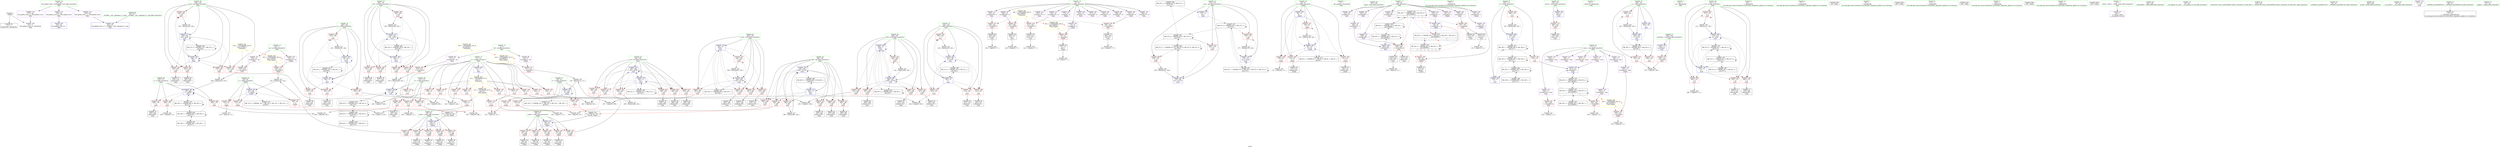 digraph "SVFG" {
	label="SVFG";

	Node0x560f7cfe1620 [shape=record,color=grey,label="{NodeID: 0\nNullPtr}"];
	Node0x560f7cfe1620 -> Node0x560f7cffb220[style=solid];
	Node0x560f7cfe1620 -> Node0x560f7d023050[style=solid];
	Node0x560f7d050c50 [shape=record,color=yellow,style=double,label="{NodeID: 443\n16V_1 = ENCHI(MR_16V_0)\npts\{110000 \}\nFun[main]|{|<s1>7}}"];
	Node0x560f7d050c50 -> Node0x560f7d022760[style=dashed];
	Node0x560f7d050c50:s1 -> Node0x560f7d051620[style=dashed,color=red];
	Node0x560f7d024980 [shape=record,color=blue,label="{NodeID: 277\n182\<--385\nj72\<--inc99\nmain\n}"];
	Node0x560f7d024980 -> Node0x560f7d019a70[style=dashed];
	Node0x560f7d024980 -> Node0x560f7d019b40[style=dashed];
	Node0x560f7d024980 -> Node0x560f7d019c10[style=dashed];
	Node0x560f7d024980 -> Node0x560f7d019ce0[style=dashed];
	Node0x560f7d024980 -> Node0x560f7d019db0[style=dashed];
	Node0x560f7d024980 -> Node0x560f7d019e80[style=dashed];
	Node0x560f7d024980 -> Node0x560f7d0247e0[style=dashed];
	Node0x560f7d024980 -> Node0x560f7d024980[style=dashed];
	Node0x560f7d024980 -> Node0x560f7d020240[style=dashed];
	Node0x560f7d0187c0 [shape=record,color=red,label="{NodeID: 194\n319\<--168\n\<--j22\nmain\n}"];
	Node0x560f7d0187c0 -> Node0x560f7d0176b0[style=solid];
	Node0x560f7d016030 [shape=record,color=purple,label="{NodeID: 111\n351\<--15\narrayidx79\<--b\nmain\n}"];
	Node0x560f7d016030 -> Node0x560f7d022900[style=solid];
	Node0x560f7cffc500 [shape=record,color=green,label="{NodeID: 28\n64\<--65\ny\<--y_field_insensitive\n_Z2goii\n}"];
	Node0x560f7cffc500 -> Node0x560f7d01ce50[style=solid];
	Node0x560f7cffc500 -> Node0x560f7d01cf20[style=solid];
	Node0x560f7cffc500 -> Node0x560f7d01cff0[style=solid];
	Node0x560f7cffc500 -> Node0x560f7d023530[style=solid];
	Node0x560f7d01fc50 [shape=record,color=black,label="{NodeID: 388\nMR_47V_2 = PHI(MR_47V_8, MR_47V_1, )\npts\{179 \}\n}"];
	Node0x560f7d01fc50 -> Node0x560f7d024640[style=dashed];
	Node0x560f7d019e80 [shape=record,color=red,label="{NodeID: 222\n384\<--182\n\<--j72\nmain\n}"];
	Node0x560f7d019e80 -> Node0x560f7d026b70[style=solid];
	Node0x560f7d01b930 [shape=record,color=red,label="{NodeID: 139\n209\<--12\n\<--n\nmain\n}"];
	Node0x560f7d01b930 -> Node0x560f7d0293f0[style=solid];
	Node0x560f7d016660 [shape=record,color=black,label="{NodeID: 56\n84\<--83\nidxprom5\<--\n_Z2goii\n}"];
	Node0x560f7d028970 [shape=record,color=grey,label="{NodeID: 333\n243 = cmp(241, 242, )\n}"];
	Node0x560f7d023390 [shape=record,color=blue,label="{NodeID: 250\n60\<--13\nk\<--\n_Z2goii\n}"];
	Node0x560f7d023390 -> Node0x560f7d01c8a0[style=dashed];
	Node0x560f7d023390 -> Node0x560f7d01c970[style=dashed];
	Node0x560f7d023390 -> Node0x560f7d01ca40[style=dashed];
	Node0x560f7d023390 -> Node0x560f7d01cb10[style=dashed];
	Node0x560f7d023390 -> Node0x560f7d023600[style=dashed];
	Node0x560f7d023390 -> Node0x560f7d04a940[style=dashed];
	Node0x560f7d01cff0 [shape=record,color=red,label="{NodeID: 167\n142\<--64\n\<--y\n_Z2goii\n|{<s0>3}}"];
	Node0x560f7d01cff0:s0 -> Node0x560f7d06e060[style=solid,color=red];
	Node0x560f7d017c60 [shape=record,color=black,label="{NodeID: 84\n369\<--368\nidxprom91\<--\nmain\n}"];
	Node0x560f7cfe59d0 [shape=record,color=green,label="{NodeID: 1\n7\<--1\n__dso_handle\<--dummyObj\nGlob }"];
	Node0x560f7d050d30 [shape=record,color=yellow,style=double,label="{NodeID: 444\n18V_1 = ENCHI(MR_18V_0)\npts\{160000 \}\nFun[main]|{|<s4>7}}"];
	Node0x560f7d050d30 -> Node0x560f7d0225c0[style=dashed];
	Node0x560f7d050d30 -> Node0x560f7d022830[style=dashed];
	Node0x560f7d050d30 -> Node0x560f7d022900[style=dashed];
	Node0x560f7d050d30 -> Node0x560f7d022b70[style=dashed];
	Node0x560f7d050d30:s4 -> Node0x560f7d051700[style=dashed,color=red];
	Node0x560f7d038640 [shape=record,color=black,label="{NodeID: 361\nMR_47V_8 = PHI(MR_47V_9, MR_47V_4, )\npts\{179 \}\n}"];
	Node0x560f7d038640 -> Node0x560f7d0193f0[style=dashed];
	Node0x560f7d038640 -> Node0x560f7d0194c0[style=dashed];
	Node0x560f7d038640 -> Node0x560f7d024cc0[style=dashed];
	Node0x560f7d038640 -> Node0x560f7d038640[style=dashed];
	Node0x560f7d038640 -> Node0x560f7d01fc50[style=dashed];
	Node0x560f7d038640 -> Node0x560f7d047c40[style=dashed];
	Node0x560f7d024a50 [shape=record,color=blue,label="{NodeID: 278\n180\<--390\ni68\<--inc102\nmain\n}"];
	Node0x560f7d024a50 -> Node0x560f7d019590[style=dashed];
	Node0x560f7d024a50 -> Node0x560f7d019660[style=dashed];
	Node0x560f7d024a50 -> Node0x560f7d019730[style=dashed];
	Node0x560f7d024a50 -> Node0x560f7d019800[style=dashed];
	Node0x560f7d024a50 -> Node0x560f7d0198d0[style=dashed];
	Node0x560f7d024a50 -> Node0x560f7d0199a0[style=dashed];
	Node0x560f7d024a50 -> Node0x560f7d024a50[style=dashed];
	Node0x560f7d024a50 -> Node0x560f7d020150[style=dashed];
	Node0x560f7d018890 [shape=record,color=red,label="{NodeID: 195\n324\<--168\n\<--j22\nmain\n}"];
	Node0x560f7d018890 -> Node0x560f7d027770[style=solid];
	Node0x560f7d016100 [shape=record,color=purple,label="{NodeID: 112\n407\<--15\narrayidx113\<--b\nmain\n}"];
	Node0x560f7cffc5d0 [shape=record,color=green,label="{NodeID: 29\n153\<--154\nmain\<--main_field_insensitive\n}"];
	Node0x560f7d020150 [shape=record,color=black,label="{NodeID: 389\nMR_49V_2 = PHI(MR_49V_4, MR_49V_1, )\npts\{181 \}\n}"];
	Node0x560f7d020150 -> Node0x560f7d024710[style=dashed];
	Node0x560f7d019f50 [shape=record,color=red,label="{NodeID: 223\n395\<--184\n\<--i104\nmain\n}"];
	Node0x560f7d019f50 -> Node0x560f7d0290f0[style=solid];
	Node0x560f7d01ba00 [shape=record,color=red,label="{NodeID: 140\n242\<--12\n\<--n\nmain\n}"];
	Node0x560f7d01ba00 -> Node0x560f7d028970[style=solid];
	Node0x560f7d0166f0 [shape=record,color=black,label="{NodeID: 57\n87\<--86\ntobool\<--\n_Z2goii\n}"];
	Node0x560f7d028af0 [shape=record,color=grey,label="{NodeID: 334\n128 = cmp(127, 13, )\n}"];
	Node0x560f7d023460 [shape=record,color=blue,label="{NodeID: 251\n62\<--118\nx\<--add\n_Z2goii\n}"];
	Node0x560f7d023460 -> Node0x560f7d01cbe0[style=dashed];
	Node0x560f7d023460 -> Node0x560f7d01ccb0[style=dashed];
	Node0x560f7d023460 -> Node0x560f7d01cd80[style=dashed];
	Node0x560f7d023460 -> Node0x560f7d023460[style=dashed];
	Node0x560f7d023460 -> Node0x560f7d04ae40[style=dashed];
	Node0x560f7d01d0c0 [shape=record,color=red,label="{NodeID: 168\n74\<--73\n\<--arrayidx2\n_Z2goii\n}"];
	Node0x560f7d01d0c0 -> Node0x560f7d016540[style=solid];
	Node0x560f7d017d30 [shape=record,color=black,label="{NodeID: 85\n372\<--371\ntobool\<--\nmain\n}"];
	Node0x560f7cfe1ed0 [shape=record,color=green,label="{NodeID: 2\n13\<--1\n\<--dummyObj\nCan only get source location for instruction, argument, global var or function.}"];
	Node0x560f7d024b20 [shape=record,color=blue,label="{NodeID: 279\n184\<--13\ni104\<--\nmain\n}"];
	Node0x560f7d024b20 -> Node0x560f7d019f50[style=dashed];
	Node0x560f7d024b20 -> Node0x560f7d01a020[style=dashed];
	Node0x560f7d024b20 -> Node0x560f7d01a0f0[style=dashed];
	Node0x560f7d024b20 -> Node0x560f7d01a1c0[style=dashed];
	Node0x560f7d024b20 -> Node0x560f7d01a290[style=dashed];
	Node0x560f7d024b20 -> Node0x560f7d024e60[style=dashed];
	Node0x560f7d024b20 -> Node0x560f7d020330[style=dashed];
	Node0x560f7d018960 [shape=record,color=red,label="{NodeID: 196\n306\<--170\n\<--t\nmain\n}"];
	Node0x560f7d018960 -> Node0x560f7d027d70[style=solid];
	Node0x560f7d0161d0 [shape=record,color=purple,label="{NodeID: 113\n410\<--15\narrayidx115\<--b\nmain\n}"];
	Node0x560f7d0161d0 -> Node0x560f7d022b70[style=solid];
	Node0x560f7cffc6a0 [shape=record,color=green,label="{NodeID: 30\n156\<--157\nretval\<--retval_field_insensitive\nmain\n}"];
	Node0x560f7cffc6a0 -> Node0x560f7d01d4d0[style=solid];
	Node0x560f7cffc6a0 -> Node0x560f7d0236d0[style=solid];
	Node0x560f7d020240 [shape=record,color=black,label="{NodeID: 390\nMR_51V_2 = PHI(MR_51V_3, MR_51V_1, )\npts\{183 \}\n}"];
	Node0x560f7d020240 -> Node0x560f7d0247e0[style=dashed];
	Node0x560f7d020240 -> Node0x560f7d020240[style=dashed];
	Node0x560f7d01a020 [shape=record,color=red,label="{NodeID: 224\n405\<--184\n\<--i104\nmain\n}"];
	Node0x560f7d01a020 -> Node0x560f7d017ed0[style=solid];
	Node0x560f7d01bad0 [shape=record,color=red,label="{NodeID: 141\n248\<--12\n\<--n\nmain\n}"];
	Node0x560f7d01bad0 -> Node0x560f7d0287f0[style=solid];
	Node0x560f7d016780 [shape=record,color=black,label="{NodeID: 58\n91\<--90\nidxprom9\<--\n_Z2goii\n}"];
	Node0x560f7d028c70 [shape=record,color=grey,label="{NodeID: 335\n110 = cmp(109, 111, )\n}"];
	Node0x560f7d023530 [shape=record,color=blue,label="{NodeID: 252\n64\<--125\ny\<--add24\n_Z2goii\n}"];
	Node0x560f7d023530 -> Node0x560f7d01ce50[style=dashed];
	Node0x560f7d023530 -> Node0x560f7d01cf20[style=dashed];
	Node0x560f7d023530 -> Node0x560f7d01cff0[style=dashed];
	Node0x560f7d023530 -> Node0x560f7d023530[style=dashed];
	Node0x560f7d023530 -> Node0x560f7d04b340[style=dashed];
	Node0x560f7d01d190 [shape=record,color=red,label="{NodeID: 169\n86\<--85\n\<--arrayidx6\n_Z2goii\n}"];
	Node0x560f7d01d190 -> Node0x560f7d0166f0[style=solid];
	Node0x560f7d017e00 [shape=record,color=black,label="{NodeID: 86\n373\<--371\nconv93\<--\nmain\n}"];
	Node0x560f7d017e00 -> Node0x560f7d0284f0[style=solid];
	Node0x560f7cff9200 [shape=record,color=green,label="{NodeID: 3\n21\<--1\n_ZSt3cin\<--dummyObj\nGlob }"];
	Node0x560f7d024bf0 [shape=record,color=blue,label="{NodeID: 280\n186\<--13\nj108\<--\nmain\n}"];
	Node0x560f7d024bf0 -> Node0x560f7d01a360[style=dashed];
	Node0x560f7d024bf0 -> Node0x560f7d01a430[style=dashed];
	Node0x560f7d024bf0 -> Node0x560f7d01a500[style=dashed];
	Node0x560f7d024bf0 -> Node0x560f7d022460[style=dashed];
	Node0x560f7d024bf0 -> Node0x560f7d0224f0[style=dashed];
	Node0x560f7d024bf0 -> Node0x560f7d024bf0[style=dashed];
	Node0x560f7d024bf0 -> Node0x560f7d024d90[style=dashed];
	Node0x560f7d024bf0 -> Node0x560f7d044570[style=dashed];
	Node0x560f7d018a30 [shape=record,color=red,label="{NodeID: 197\n315\<--170\n\<--t\nmain\n}"];
	Node0x560f7d018a30 -> Node0x560f7d0243d0[style=solid];
	Node0x560f7d0162a0 [shape=record,color=purple,label="{NodeID: 114\n100\<--17\narrayidx14\<--num\n_Z2goii\n}"];
	Node0x560f7cffc770 [shape=record,color=green,label="{NodeID: 31\n158\<--159\ncaseNum\<--caseNum_field_insensitive\nmain\n}"];
	Node0x560f7cffc770 -> Node0x560f7d01d5a0[style=solid];
	Node0x560f7cffc770 -> Node0x560f7d0237a0[style=solid];
	Node0x560f7d020330 [shape=record,color=black,label="{NodeID: 391\nMR_53V_2 = PHI(MR_53V_4, MR_53V_1, )\npts\{185 \}\n}"];
	Node0x560f7d020330 -> Node0x560f7d024b20[style=dashed];
	Node0x560f7d01a0f0 [shape=record,color=red,label="{NodeID: 225\n415\<--184\n\<--i104\nmain\n}"];
	Node0x560f7d01a0f0 -> Node0x560f7d018140[style=solid];
	Node0x560f7d01bba0 [shape=record,color=red,label="{NodeID: 142\n286\<--12\n\<--n\nmain\n}"];
	Node0x560f7d01bba0 -> Node0x560f7d02a8f0[style=solid];
	Node0x560f7d016810 [shape=record,color=black,label="{NodeID: 59\n94\<--93\nidxprom11\<--\n_Z2goii\n}"];
	Node0x560f7d028df0 [shape=record,color=grey,label="{NodeID: 336\n105 = cmp(104, 13, )\n}"];
	Node0x560f7d023600 [shape=record,color=blue,label="{NodeID: 253\n60\<--147\nk\<--inc\n_Z2goii\n}"];
	Node0x560f7d023600 -> Node0x560f7d01c8a0[style=dashed];
	Node0x560f7d023600 -> Node0x560f7d01c970[style=dashed];
	Node0x560f7d023600 -> Node0x560f7d01ca40[style=dashed];
	Node0x560f7d023600 -> Node0x560f7d01cb10[style=dashed];
	Node0x560f7d023600 -> Node0x560f7d023600[style=dashed];
	Node0x560f7d023600 -> Node0x560f7d04a940[style=dashed];
	Node0x560f7d01d260 [shape=record,color=red,label="{NodeID: 170\n104\<--103\n\<--arrayidx16\n_Z2goii\n}"];
	Node0x560f7d01d260 -> Node0x560f7d028df0[style=solid];
	Node0x560f7d017ed0 [shape=record,color=black,label="{NodeID: 87\n406\<--405\nidxprom112\<--\nmain\n}"];
	Node0x560f7cff8aa0 [shape=record,color=green,label="{NodeID: 4\n22\<--1\n.str\<--dummyObj\nGlob }"];
	Node0x560f7d050fd0 [shape=record,color=yellow,style=double,label="{NodeID: 447\n2V_1 = ENCHI(MR_2V_0)\npts\{14 \}\nFun[_Z2goii]|{|<s2>3}}"];
	Node0x560f7d050fd0 -> Node0x560f7d01b6c0[style=dashed];
	Node0x560f7d050fd0 -> Node0x560f7d01b790[style=dashed];
	Node0x560f7d050fd0:s2 -> Node0x560f7d050fd0[style=dashed,color=red];
	Node0x560f7d024cc0 [shape=record,color=blue,label="{NodeID: 281\n178\<--436\nans\<--inc133\nmain\n}"];
	Node0x560f7d024cc0 -> Node0x560f7d047c40[style=dashed];
	Node0x560f7d018b00 [shape=record,color=red,label="{NodeID: 198\n265\<--172\n\<--k\nmain\n}"];
	Node0x560f7d018b00 -> Node0x560f7d029cf0[style=solid];
	Node0x560f7d016370 [shape=record,color=purple,label="{NodeID: 115\n103\<--17\narrayidx16\<--num\n_Z2goii\n}"];
	Node0x560f7d016370 -> Node0x560f7d01d260[style=solid];
	Node0x560f7cffa380 [shape=record,color=green,label="{NodeID: 32\n160\<--161\nc\<--c_field_insensitive\nmain\n}"];
	Node0x560f7cffa380 -> Node0x560f7d01d670[style=solid];
	Node0x560f7cffa380 -> Node0x560f7d01d740[style=solid];
	Node0x560f7cffa380 -> Node0x560f7d01d810[style=solid];
	Node0x560f7cffa380 -> Node0x560f7d023870[style=solid];
	Node0x560f7cffa380 -> Node0x560f7d024f30[style=solid];
	Node0x560f7d044570 [shape=record,color=black,label="{NodeID: 392\nMR_55V_2 = PHI(MR_55V_3, MR_55V_1, )\npts\{187 \}\n}"];
	Node0x560f7d044570 -> Node0x560f7d024bf0[style=dashed];
	Node0x560f7d044570 -> Node0x560f7d044570[style=dashed];
	Node0x560f7d01a1c0 [shape=record,color=red,label="{NodeID: 226\n424\<--184\n\<--i104\nmain\n}"];
	Node0x560f7d01a1c0 -> Node0x560f7d0182e0[style=solid];
	Node0x560f7d01bc70 [shape=record,color=red,label="{NodeID: 143\n293\<--12\n\<--n\nmain\n}"];
	Node0x560f7d01bc70 -> Node0x560f7d02a470[style=solid];
	Node0x560f7d0168e0 [shape=record,color=black,label="{NodeID: 60\n99\<--98\nidxprom13\<--\n_Z2goii\n}"];
	Node0x560f7d04d950 [shape=record,color=black,label="{NodeID: 420\nMR_22V_7 = PHI(MR_22V_9, MR_22V_6, )\npts\{200000 \}\n|{|<s4>7|<s5>7|<s6>7}}"];
	Node0x560f7d04d950 -> Node0x560f7d022aa0[style=dashed];
	Node0x560f7d04d950 -> Node0x560f7d022d10[style=dashed];
	Node0x560f7d04d950 -> Node0x560f7d044f40[style=dashed];
	Node0x560f7d04d950 -> Node0x560f7d04d950[style=dashed];
	Node0x560f7d04d950:s4 -> Node0x560f7d01d190[style=dashed,color=red];
	Node0x560f7d04d950:s5 -> Node0x560f7d0232c0[style=dashed,color=red];
	Node0x560f7d04d950:s6 -> Node0x560f7d03a440[style=dashed,color=red];
	Node0x560f7d028f70 [shape=record,color=grey,label="{NodeID: 337\n135 = cmp(134, 13, )\n}"];
	Node0x560f7d0236d0 [shape=record,color=blue,label="{NodeID: 254\n156\<--13\nretval\<--\nmain\n}"];
	Node0x560f7d0236d0 -> Node0x560f7d01d4d0[style=dashed];
	Node0x560f7d01d330 [shape=record,color=red,label="{NodeID: 171\n117\<--116\n\<--arrayidx21\n_Z2goii\n}"];
	Node0x560f7d01d330 -> Node0x560f7d026ff0[style=solid];
	Node0x560f7d017fa0 [shape=record,color=black,label="{NodeID: 88\n409\<--408\nidxprom114\<--\nmain\n}"];
	Node0x560f7cfe0640 [shape=record,color=green,label="{NodeID: 5\n25\<--1\n\<--dummyObj\nCan only get source location for instruction, argument, global var or function.}"];
	Node0x560f7d024d90 [shape=record,color=blue,label="{NodeID: 282\n186\<--441\nj108\<--inc136\nmain\n}"];
	Node0x560f7d024d90 -> Node0x560f7d01a360[style=dashed];
	Node0x560f7d024d90 -> Node0x560f7d01a430[style=dashed];
	Node0x560f7d024d90 -> Node0x560f7d01a500[style=dashed];
	Node0x560f7d024d90 -> Node0x560f7d022460[style=dashed];
	Node0x560f7d024d90 -> Node0x560f7d0224f0[style=dashed];
	Node0x560f7d024d90 -> Node0x560f7d024bf0[style=dashed];
	Node0x560f7d024d90 -> Node0x560f7d024d90[style=dashed];
	Node0x560f7d024d90 -> Node0x560f7d044570[style=dashed];
	Node0x560f7d018bd0 [shape=record,color=red,label="{NodeID: 199\n269\<--172\n\<--k\nmain\n}"];
	Node0x560f7d018bd0 -> Node0x560f7d0171d0[style=solid];
	Node0x560f7d01a680 [shape=record,color=purple,label="{NodeID: 116\n318\<--17\narrayidx59\<--num\nmain\n}"];
	Node0x560f7cffa450 [shape=record,color=green,label="{NodeID: 33\n162\<--163\ni\<--i_field_insensitive\nmain\n}"];
	Node0x560f7cffa450 -> Node0x560f7d01d8e0[style=solid];
	Node0x560f7cffa450 -> Node0x560f7d01d9b0[style=solid];
	Node0x560f7cffa450 -> Node0x560f7d01da80[style=solid];
	Node0x560f7cffa450 -> Node0x560f7d01db50[style=solid];
	Node0x560f7cffa450 -> Node0x560f7d023940[style=solid];
	Node0x560f7cffa450 -> Node0x560f7d023c80[style=solid];
	Node0x560f7d044a40 [shape=record,color=black,label="{NodeID: 393\nMR_20V_2 = PHI(MR_20V_3, MR_20V_1, )\npts\{180000 \}\n}"];
	Node0x560f7d044a40 -> Node0x560f7d049f40[style=dashed];
	Node0x560f7d0266f0 [shape=record,color=grey,label="{NodeID: 310\n147 = Binary(146, 148, )\n}"];
	Node0x560f7d0266f0 -> Node0x560f7d023600[style=solid];
	Node0x560f7d01a290 [shape=record,color=red,label="{NodeID: 227\n445\<--184\n\<--i104\nmain\n}"];
	Node0x560f7d01a290 -> Node0x560f7d027a70[style=solid];
	Node0x560f7d01bd40 [shape=record,color=red,label="{NodeID: 144\n337\<--12\n\<--n\nmain\n}"];
	Node0x560f7d01bd40 -> Node0x560f7d02a770[style=solid];
	Node0x560f7d0169b0 [shape=record,color=black,label="{NodeID: 61\n102\<--101\nidxprom15\<--\n_Z2goii\n}"];
	Node0x560f7d0290f0 [shape=record,color=grey,label="{NodeID: 338\n397 = cmp(395, 396, )\n}"];
	Node0x560f7d0237a0 [shape=record,color=blue,label="{NodeID: 255\n158\<--13\ncaseNum\<--\nmain\n}"];
	Node0x560f7d0237a0 -> Node0x560f7d01d5a0[style=dashed];
	Node0x560f7d01d400 [shape=record,color=red,label="{NodeID: 172\n124\<--123\n\<--arrayidx23\n_Z2goii\n}"];
	Node0x560f7d01d400 -> Node0x560f7d026e70[style=solid];
	Node0x560f7d018070 [shape=record,color=black,label="{NodeID: 89\n412\<--411\nconv116\<--\nmain\n}"];
	Node0x560f7d018070 -> Node0x560f7d02a2f0[style=solid];
	Node0x560f7cfe5ac0 [shape=record,color=green,label="{NodeID: 6\n77\<--1\n\<--dummyObj\nCan only get source location for instruction, argument, global var or function.}"];
	Node0x560f7d024e60 [shape=record,color=blue,label="{NodeID: 283\n184\<--446\ni104\<--inc139\nmain\n}"];
	Node0x560f7d024e60 -> Node0x560f7d019f50[style=dashed];
	Node0x560f7d024e60 -> Node0x560f7d01a020[style=dashed];
	Node0x560f7d024e60 -> Node0x560f7d01a0f0[style=dashed];
	Node0x560f7d024e60 -> Node0x560f7d01a1c0[style=dashed];
	Node0x560f7d024e60 -> Node0x560f7d01a290[style=dashed];
	Node0x560f7d024e60 -> Node0x560f7d024e60[style=dashed];
	Node0x560f7d024e60 -> Node0x560f7d020330[style=dashed];
	Node0x560f7d018ca0 [shape=record,color=red,label="{NodeID: 200\n276\<--172\n\<--k\nmain\n}"];
	Node0x560f7d018ca0 -> Node0x560f7d0172a0[style=solid];
	Node0x560f7d01a750 [shape=record,color=purple,label="{NodeID: 117\n321\<--17\narrayidx61\<--num\nmain\n}"];
	Node0x560f7d01a750 -> Node0x560f7d0243d0[style=solid];
	Node0x560f7cffa520 [shape=record,color=green,label="{NodeID: 34\n164\<--165\nj\<--j_field_insensitive\nmain\n}"];
	Node0x560f7cffa520 -> Node0x560f7d01dc20[style=solid];
	Node0x560f7cffa520 -> Node0x560f7d01dcf0[style=solid];
	Node0x560f7cffa520 -> Node0x560f7d01ddc0[style=solid];
	Node0x560f7cffa520 -> Node0x560f7d01de90[style=solid];
	Node0x560f7cffa520 -> Node0x560f7d023a10[style=solid];
	Node0x560f7cffa520 -> Node0x560f7d023bb0[style=solid];
	Node0x560f7d044f40 [shape=record,color=black,label="{NodeID: 394\nMR_22V_2 = PHI(MR_22V_6, MR_22V_1, )\npts\{200000 \}\n}"];
	Node0x560f7d044f40 -> Node0x560f7d022d10[style=dashed];
	Node0x560f7d044f40 -> Node0x560f7d03c140[style=dashed];
	Node0x560f7d044f40 -> Node0x560f7d044f40[style=dashed];
	Node0x560f7d044f40 -> Node0x560f7d04d950[style=dashed];
	Node0x560f7d026870 [shape=record,color=grey,label="{NodeID: 311\n231 = Binary(230, 148, )\n}"];
	Node0x560f7d026870 -> Node0x560f7d023bb0[style=solid];
	Node0x560f7d01a360 [shape=record,color=red,label="{NodeID: 228\n401\<--186\n\<--j108\nmain\n}"];
	Node0x560f7d01a360 -> Node0x560f7d029ff0[style=solid];
	Node0x560f7d01be10 [shape=record,color=red,label="{NodeID: 145\n343\<--12\n\<--n\nmain\n}"];
	Node0x560f7d01be10 -> Node0x560f7d02aa70[style=solid];
	Node0x560f7d016a80 [shape=record,color=black,label="{NodeID: 62\n115\<--114\nidxprom20\<--\n_Z2goii\n}"];
	Node0x560f7cc2e500 [shape=record,color=black,label="{NodeID: 505\n36 = PHI()\n}"];
	Node0x560f7d029270 [shape=record,color=grey,label="{NodeID: 339\n433 = cmp(432, 13, )\n}"];
	Node0x560f7d023870 [shape=record,color=blue,label="{NodeID: 256\n160\<--148\nc\<--\nmain\n}"];
	Node0x560f7d023870 -> Node0x560f7d03e440[style=dashed];
	Node0x560f7d01d4d0 [shape=record,color=red,label="{NodeID: 173\n460\<--156\n\<--retval\nmain\n}"];
	Node0x560f7d01d4d0 -> Node0x560f7d015400[style=solid];
	Node0x560f7d018140 [shape=record,color=black,label="{NodeID: 90\n416\<--415\nidxprom119\<--\nmain\n}"];
	Node0x560f7cfe5b50 [shape=record,color=green,label="{NodeID: 7\n97\<--1\n\<--dummyObj\nCan only get source location for instruction, argument, global var or function.}"];
	Node0x560f7d03ac50 [shape=record,color=black,label="{NodeID: 367\nMR_47V_4 = PHI(MR_47V_5, MR_47V_3, )\npts\{179 \}\n}"];
	Node0x560f7d03ac50 -> Node0x560f7d019320[style=dashed];
	Node0x560f7d03ac50 -> Node0x560f7d0248b0[style=dashed];
	Node0x560f7d03ac50 -> Node0x560f7d038640[style=dashed];
	Node0x560f7d03ac50 -> Node0x560f7d03ac50[style=dashed];
	Node0x560f7d03ac50 -> Node0x560f7d047240[style=dashed];
	Node0x560f7d024f30 [shape=record,color=blue,label="{NodeID: 284\n160\<--457\nc\<--inc143\nmain\n}"];
	Node0x560f7d024f30 -> Node0x560f7d03e440[style=dashed];
	Node0x560f7d018d70 [shape=record,color=red,label="{NodeID: 201\n311\<--172\n\<--k\nmain\n}"];
	Node0x560f7d018d70 -> Node0x560f7d0275f0[style=solid];
	Node0x560f7d01a820 [shape=record,color=purple,label="{NodeID: 118\n358\<--17\narrayidx84\<--num\nmain\n}"];
	Node0x560f7cffa5f0 [shape=record,color=green,label="{NodeID: 35\n166\<--167\ni18\<--i18_field_insensitive\nmain\n}"];
	Node0x560f7cffa5f0 -> Node0x560f7d01df60[style=solid];
	Node0x560f7cffa5f0 -> Node0x560f7d01e030[style=solid];
	Node0x560f7cffa5f0 -> Node0x560f7d01e100[style=solid];
	Node0x560f7cffa5f0 -> Node0x560f7d01e1d0[style=solid];
	Node0x560f7cffa5f0 -> Node0x560f7d01e2a0[style=solid];
	Node0x560f7cffa5f0 -> Node0x560f7d023d50[style=solid];
	Node0x560f7cffa5f0 -> Node0x560f7d024570[style=solid];
	Node0x560f7d0269f0 [shape=record,color=grey,label="{NodeID: 312\n377 = Binary(376, 148, )\n}"];
	Node0x560f7d0269f0 -> Node0x560f7d0248b0[style=solid];
	Node0x560f7d01a430 [shape=record,color=red,label="{NodeID: 229\n408\<--186\n\<--j108\nmain\n}"];
	Node0x560f7d01a430 -> Node0x560f7d017fa0[style=solid];
	Node0x560f7d01bee0 [shape=record,color=red,label="{NodeID: 146\n396\<--12\n\<--n\nmain\n}"];
	Node0x560f7d01bee0 -> Node0x560f7d0290f0[style=solid];
	Node0x560f7d016b50 [shape=record,color=black,label="{NodeID: 63\n122\<--121\nidxprom22\<--\n_Z2goii\n}"];
	Node0x560f7d06d9e0 [shape=record,color=black,label="{NodeID: 506\n452 = PHI()\n}"];
	Node0x560f7d0293f0 [shape=record,color=grey,label="{NodeID: 340\n210 = cmp(208, 209, )\n}"];
	Node0x560f7d023940 [shape=record,color=blue,label="{NodeID: 257\n162\<--13\ni\<--\nmain\n}"];
	Node0x560f7d023940 -> Node0x560f7d01d8e0[style=dashed];
	Node0x560f7d023940 -> Node0x560f7d01d9b0[style=dashed];
	Node0x560f7d023940 -> Node0x560f7d01da80[style=dashed];
	Node0x560f7d023940 -> Node0x560f7d01db50[style=dashed];
	Node0x560f7d023940 -> Node0x560f7d023c80[style=dashed];
	Node0x560f7d023940 -> Node0x560f7d03e940[style=dashed];
	Node0x560f7d01d5a0 [shape=record,color=red,label="{NodeID: 174\n196\<--158\n\<--caseNum\nmain\n}"];
	Node0x560f7d01d5a0 -> Node0x560f7d029870[style=solid];
	Node0x560f7d018210 [shape=record,color=black,label="{NodeID: 91\n419\<--418\nidxprom121\<--\nmain\n}"];
	Node0x560f7cfe2050 [shape=record,color=green,label="{NodeID: 8\n111\<--1\n\<--dummyObj\nCan only get source location for instruction, argument, global var or function.}"];
	Node0x560f7d018e40 [shape=record,color=red,label="{NodeID: 202\n282\<--174\n\<--x\nmain\n}"];
	Node0x560f7d018e40 -> Node0x560f7d02abf0[style=solid];
	Node0x560f7d01a8f0 [shape=record,color=purple,label="{NodeID: 119\n361\<--17\narrayidx86\<--num\nmain\n}"];
	Node0x560f7d01a8f0 -> Node0x560f7d0229d0[style=solid];
	Node0x560f7cffa6c0 [shape=record,color=green,label="{NodeID: 36\n168\<--169\nj22\<--j22_field_insensitive\nmain\n}"];
	Node0x560f7cffa6c0 -> Node0x560f7d01e370[style=solid];
	Node0x560f7cffa6c0 -> Node0x560f7d018620[style=solid];
	Node0x560f7cffa6c0 -> Node0x560f7d0186f0[style=solid];
	Node0x560f7cffa6c0 -> Node0x560f7d0187c0[style=solid];
	Node0x560f7cffa6c0 -> Node0x560f7d018890[style=solid];
	Node0x560f7cffa6c0 -> Node0x560f7d023e20[style=solid];
	Node0x560f7cffa6c0 -> Node0x560f7d0244a0[style=solid];
	Node0x560f7d026b70 [shape=record,color=grey,label="{NodeID: 313\n385 = Binary(384, 148, )\n}"];
	Node0x560f7d026b70 -> Node0x560f7d024980[style=solid];
	Node0x560f7d01a500 [shape=record,color=red,label="{NodeID: 230\n418\<--186\n\<--j108\nmain\n}"];
	Node0x560f7d01a500 -> Node0x560f7d018210[style=solid];
	Node0x560f7d01bfb0 [shape=record,color=red,label="{NodeID: 147\n402\<--12\n\<--n\nmain\n}"];
	Node0x560f7d01bfb0 -> Node0x560f7d029ff0[style=solid];
	Node0x560f7d016c20 [shape=record,color=black,label="{NodeID: 64\n213\<--212\nidxprom\<--\nmain\n}"];
	Node0x560f7d06dae0 [shape=record,color=black,label="{NodeID: 507\n190 = PHI()\n}"];
	Node0x560f7d04ed50 [shape=record,color=black,label="{NodeID: 424\nMR_22V_4 = PHI(MR_22V_6, MR_22V_3, )\npts\{200000 \}\n|{|<s2>3|<s3>3|<s4>3}}"];
	Node0x560f7d04ed50 -> Node0x560f7d03a440[style=dashed];
	Node0x560f7d04ed50 -> Node0x560f7d04ed50[style=dashed];
	Node0x560f7d04ed50:s2 -> Node0x560f7d01d190[style=dashed,color=red];
	Node0x560f7d04ed50:s3 -> Node0x560f7d0232c0[style=dashed,color=red];
	Node0x560f7d04ed50:s4 -> Node0x560f7d03a440[style=dashed,color=red];
	Node0x560f7d029570 [shape=record,color=grey,label="{NodeID: 341\n422 = cmp(421, 13, )\n}"];
	Node0x560f7d023a10 [shape=record,color=blue,label="{NodeID: 258\n164\<--13\nj\<--\nmain\n}"];
	Node0x560f7d023a10 -> Node0x560f7d01dc20[style=dashed];
	Node0x560f7d023a10 -> Node0x560f7d01dcf0[style=dashed];
	Node0x560f7d023a10 -> Node0x560f7d01ddc0[style=dashed];
	Node0x560f7d023a10 -> Node0x560f7d01de90[style=dashed];
	Node0x560f7d023a10 -> Node0x560f7d023a10[style=dashed];
	Node0x560f7d023a10 -> Node0x560f7d023bb0[style=dashed];
	Node0x560f7d023a10 -> Node0x560f7d03ee40[style=dashed];
	Node0x560f7d01d670 [shape=record,color=red,label="{NodeID: 175\n195\<--160\n\<--c\nmain\n}"];
	Node0x560f7d01d670 -> Node0x560f7d029870[style=solid];
	Node0x560f7d0182e0 [shape=record,color=black,label="{NodeID: 92\n425\<--424\nidxprom125\<--\nmain\n}"];
	Node0x560f7cfe2120 [shape=record,color=green,label="{NodeID: 9\n148\<--1\n\<--dummyObj\nCan only get source location for instruction, argument, global var or function.}"];
	Node0x560f7d018f10 [shape=record,color=red,label="{NodeID: 203\n285\<--174\n\<--x\nmain\n}"];
	Node0x560f7d018f10 -> Node0x560f7d02a8f0[style=solid];
	Node0x560f7d01a9c0 [shape=record,color=purple,label="{NodeID: 120\n417\<--17\narrayidx120\<--num\nmain\n}"];
	Node0x560f7cffa790 [shape=record,color=green,label="{NodeID: 37\n170\<--171\nt\<--t_field_insensitive\nmain\n}"];
	Node0x560f7cffa790 -> Node0x560f7d018960[style=solid];
	Node0x560f7cffa790 -> Node0x560f7d018a30[style=solid];
	Node0x560f7cffa790 -> Node0x560f7d023ef0[style=solid];
	Node0x560f7cffa790 -> Node0x560f7d024230[style=solid];
	Node0x560f7d026cf0 [shape=record,color=grey,label="{NodeID: 314\n236 = Binary(235, 148, )\n}"];
	Node0x560f7d026cf0 -> Node0x560f7d023c80[style=solid];
	Node0x560f7d022460 [shape=record,color=red,label="{NodeID: 231\n427\<--186\n\<--j108\nmain\n}"];
	Node0x560f7d022460 -> Node0x560f7d0183b0[style=solid];
	Node0x560f7d01c080 [shape=record,color=red,label="{NodeID: 148\n68\<--56\n\<--i.addr\n_Z2goii\n}"];
	Node0x560f7d01c080 -> Node0x560f7d016420[style=solid];
	Node0x560f7d016cf0 [shape=record,color=black,label="{NodeID: 65\n216\<--215\nidxprom8\<--\nmain\n}"];
	Node0x560f7d06dbe0 [shape=record,color=black,label="{NodeID: 508\n199 = PHI()\n}"];
	Node0x560f7d04f250 [shape=record,color=yellow,style=double,label="{NodeID: 425\n2V_1 = ENCHI(MR_2V_0)\npts\{14 \}\nFun[main]|{|<s10>7}}"];
	Node0x560f7d04f250 -> Node0x560f7d01b860[style=dashed];
	Node0x560f7d04f250 -> Node0x560f7d01b930[style=dashed];
	Node0x560f7d04f250 -> Node0x560f7d01ba00[style=dashed];
	Node0x560f7d04f250 -> Node0x560f7d01bad0[style=dashed];
	Node0x560f7d04f250 -> Node0x560f7d01bba0[style=dashed];
	Node0x560f7d04f250 -> Node0x560f7d01bc70[style=dashed];
	Node0x560f7d04f250 -> Node0x560f7d01bd40[style=dashed];
	Node0x560f7d04f250 -> Node0x560f7d01be10[style=dashed];
	Node0x560f7d04f250 -> Node0x560f7d01bee0[style=dashed];
	Node0x560f7d04f250 -> Node0x560f7d01bfb0[style=dashed];
	Node0x560f7d04f250:s10 -> Node0x560f7d050fd0[style=dashed,color=red];
	Node0x560f7d0296f0 [shape=record,color=grey,label="{NodeID: 342\n204 = cmp(202, 203, )\n}"];
	Node0x560f7d023ae0 [shape=record,color=blue,label="{NodeID: 259\n226\<--228\narrayidx14\<--\nmain\n}"];
	Node0x560f7d023ae0 -> Node0x560f7d03c140[style=dashed];
	Node0x560f7d01d740 [shape=record,color=red,label="{NodeID: 176\n449\<--160\n\<--c\nmain\n}"];
	Node0x560f7d0183b0 [shape=record,color=black,label="{NodeID: 93\n428\<--427\nidxprom127\<--\nmain\n}"];
	Node0x560f7cfe1cf0 [shape=record,color=green,label="{NodeID: 10\n228\<--1\n\<--dummyObj\nCan only get source location for instruction, argument, global var or function.}"];
	Node0x560f7d051540 [shape=record,color=yellow,style=double,label="{NodeID: 453\n14V_1 = ENCHI(MR_14V_0)\npts\{90000 \}\nFun[_Z2goii]|{|<s1>3}}"];
	Node0x560f7d051540 -> Node0x560f7d01d330[style=dashed];
	Node0x560f7d051540:s1 -> Node0x560f7d051540[style=dashed,color=red];
	Node0x560f7d018fe0 [shape=record,color=red,label="{NodeID: 204\n296\<--174\n\<--x\nmain\n}"];
	Node0x560f7d018fe0 -> Node0x560f7d017370[style=solid];
	Node0x560f7d01aa90 [shape=record,color=purple,label="{NodeID: 121\n420\<--17\narrayidx122\<--num\nmain\n}"];
	Node0x560f7d01aa90 -> Node0x560f7d022c40[style=solid];
	Node0x560f7cffa860 [shape=record,color=green,label="{NodeID: 38\n172\<--173\nk\<--k_field_insensitive\nmain\n}"];
	Node0x560f7cffa860 -> Node0x560f7d018b00[style=solid];
	Node0x560f7cffa860 -> Node0x560f7d018bd0[style=solid];
	Node0x560f7cffa860 -> Node0x560f7d018ca0[style=solid];
	Node0x560f7cffa860 -> Node0x560f7d018d70[style=solid];
	Node0x560f7cffa860 -> Node0x560f7d023fc0[style=solid];
	Node0x560f7cffa860 -> Node0x560f7d024300[style=solid];
	Node0x560f7d026e70 [shape=record,color=grey,label="{NodeID: 315\n125 = Binary(120, 124, )\n}"];
	Node0x560f7d026e70 -> Node0x560f7d023530[style=solid];
	Node0x560f7d0224f0 [shape=record,color=red,label="{NodeID: 232\n440\<--186\n\<--j108\nmain\n}"];
	Node0x560f7d0224f0 -> Node0x560f7d027bf0[style=solid];
	Node0x560f7d01c150 [shape=record,color=red,label="{NodeID: 149\n80\<--56\n\<--i.addr\n_Z2goii\n}"];
	Node0x560f7d01c150 -> Node0x560f7d0165d0[style=solid];
	Node0x560f7d016dc0 [shape=record,color=black,label="{NodeID: 66\n222\<--221\nidxprom11\<--\nmain\n}"];
	Node0x560f7d06dce0 [shape=record,color=black,label="{NodeID: 509\n218 = PHI()\n}"];
	Node0x560f7d029870 [shape=record,color=grey,label="{NodeID: 343\n197 = cmp(195, 196, )\n}"];
	Node0x560f7d023bb0 [shape=record,color=blue,label="{NodeID: 260\n164\<--231\nj\<--inc\nmain\n}"];
	Node0x560f7d023bb0 -> Node0x560f7d01dc20[style=dashed];
	Node0x560f7d023bb0 -> Node0x560f7d01dcf0[style=dashed];
	Node0x560f7d023bb0 -> Node0x560f7d01ddc0[style=dashed];
	Node0x560f7d023bb0 -> Node0x560f7d01de90[style=dashed];
	Node0x560f7d023bb0 -> Node0x560f7d023a10[style=dashed];
	Node0x560f7d023bb0 -> Node0x560f7d023bb0[style=dashed];
	Node0x560f7d023bb0 -> Node0x560f7d03ee40[style=dashed];
	Node0x560f7d01d810 [shape=record,color=red,label="{NodeID: 177\n456\<--160\n\<--c\nmain\n}"];
	Node0x560f7d01d810 -> Node0x560f7d027ef0[style=solid];
	Node0x560f7d018480 [shape=record,color=black,label="{NodeID: 94\n431\<--430\ntobool129\<--\nmain\n}"];
	Node0x560f7cfe1dc0 [shape=record,color=green,label="{NodeID: 11\n4\<--6\n_ZStL8__ioinit\<--_ZStL8__ioinit_field_insensitive\nGlob }"];
	Node0x560f7cfe1dc0 -> Node0x560f7d0154d0[style=solid];
	Node0x560f7d051620 [shape=record,color=yellow,style=double,label="{NodeID: 454\n16V_1 = ENCHI(MR_16V_0)\npts\{110000 \}\nFun[_Z2goii]|{|<s1>3}}"];
	Node0x560f7d051620 -> Node0x560f7d01d400[style=dashed];
	Node0x560f7d051620:s1 -> Node0x560f7d051620[style=dashed,color=red];
	Node0x560f7d0190b0 [shape=record,color=red,label="{NodeID: 205\n289\<--176\n\<--y\nmain\n}"];
	Node0x560f7d0190b0 -> Node0x560f7d02a5f0[style=solid];
	Node0x560f7d01ab60 [shape=record,color=purple,label="{NodeID: 122\n82\<--19\narrayidx4\<--v\n_Z2goii\n}"];
	Node0x560f7cffa930 [shape=record,color=green,label="{NodeID: 39\n174\<--175\nx\<--x_field_insensitive\nmain\n}"];
	Node0x560f7cffa930 -> Node0x560f7d018e40[style=solid];
	Node0x560f7cffa930 -> Node0x560f7d018f10[style=solid];
	Node0x560f7cffa930 -> Node0x560f7d018fe0[style=solid];
	Node0x560f7cffa930 -> Node0x560f7d024090[style=solid];
	Node0x560f7d026ff0 [shape=record,color=grey,label="{NodeID: 316\n118 = Binary(113, 117, )\n}"];
	Node0x560f7d026ff0 -> Node0x560f7d023460[style=solid];
	Node0x560f7d0225c0 [shape=record,color=red,label="{NodeID: 233\n257\<--256\n\<--arrayidx29\nmain\n}"];
	Node0x560f7d0225c0 -> Node0x560f7d017100[style=solid];
	Node0x560f7d01c220 [shape=record,color=red,label="{NodeID: 150\n90\<--56\n\<--i.addr\n_Z2goii\n}"];
	Node0x560f7d01c220 -> Node0x560f7d016780[style=solid];
	Node0x560f7d016e90 [shape=record,color=black,label="{NodeID: 67\n225\<--224\nidxprom13\<--\nmain\n}"];
	Node0x560f7d06dde0 [shape=record,color=black,label="{NodeID: 510\n54 = PHI(141, 379, )\n0th arg _Z2goii }"];
	Node0x560f7d06dde0 -> Node0x560f7d023120[style=solid];
	Node0x560f7d0299f0 [shape=record,color=grey,label="{NodeID: 344\n354 = cmp(353, 77, )\n}"];
	Node0x560f7d023c80 [shape=record,color=blue,label="{NodeID: 261\n162\<--236\ni\<--inc16\nmain\n}"];
	Node0x560f7d023c80 -> Node0x560f7d01d8e0[style=dashed];
	Node0x560f7d023c80 -> Node0x560f7d01d9b0[style=dashed];
	Node0x560f7d023c80 -> Node0x560f7d01da80[style=dashed];
	Node0x560f7d023c80 -> Node0x560f7d01db50[style=dashed];
	Node0x560f7d023c80 -> Node0x560f7d023c80[style=dashed];
	Node0x560f7d023c80 -> Node0x560f7d03e940[style=dashed];
	Node0x560f7d01d8e0 [shape=record,color=red,label="{NodeID: 178\n202\<--162\n\<--i\nmain\n}"];
	Node0x560f7d01d8e0 -> Node0x560f7d0296f0[style=solid];
	Node0x560f7d018550 [shape=record,color=black,label="{NodeID: 95\n432\<--430\nconv130\<--\nmain\n}"];
	Node0x560f7d018550 -> Node0x560f7d029270[style=solid];
	Node0x560f7cfe17c0 [shape=record,color=green,label="{NodeID: 12\n8\<--9\nxd\<--xd_field_insensitive\nGlob }"];
	Node0x560f7cfe17c0 -> Node0x560f7d0155a0[style=solid];
	Node0x560f7cfe17c0 -> Node0x560f7d015670[style=solid];
	Node0x560f7d051700 [shape=record,color=yellow,style=double,label="{NodeID: 455\n18V_1 = ENCHI(MR_18V_0)\npts\{160000 \}\nFun[_Z2goii]|{|<s1>3}}"];
	Node0x560f7d051700 -> Node0x560f7d01d0c0[style=dashed];
	Node0x560f7d051700:s1 -> Node0x560f7d051700[style=dashed,color=red];
	Node0x560f7d03c140 [shape=record,color=black,label="{NodeID: 372\nMR_22V_4 = PHI(MR_22V_5, MR_22V_3, )\npts\{200000 \}\n}"];
	Node0x560f7d03c140 -> Node0x560f7d022d10[style=dashed];
	Node0x560f7d03c140 -> Node0x560f7d023ae0[style=dashed];
	Node0x560f7d03c140 -> Node0x560f7d03c140[style=dashed];
	Node0x560f7d03c140 -> Node0x560f7d044f40[style=dashed];
	Node0x560f7d03c140 -> Node0x560f7d04d950[style=dashed];
	Node0x560f7d019180 [shape=record,color=red,label="{NodeID: 206\n292\<--176\n\<--y\nmain\n}"];
	Node0x560f7d019180 -> Node0x560f7d02a470[style=solid];
	Node0x560f7d01ac30 [shape=record,color=purple,label="{NodeID: 123\n85\<--19\narrayidx6\<--v\n_Z2goii\n}"];
	Node0x560f7d01ac30 -> Node0x560f7d01d190[style=solid];
	Node0x560f7cffaa00 [shape=record,color=green,label="{NodeID: 40\n176\<--177\ny\<--y_field_insensitive\nmain\n}"];
	Node0x560f7cffaa00 -> Node0x560f7d0190b0[style=solid];
	Node0x560f7cffaa00 -> Node0x560f7d019180[style=solid];
	Node0x560f7cffaa00 -> Node0x560f7d019250[style=solid];
	Node0x560f7cffaa00 -> Node0x560f7d024160[style=solid];
	Node0x560f7d027170 [shape=record,color=grey,label="{NodeID: 317\n390 = Binary(389, 148, )\n}"];
	Node0x560f7d027170 -> Node0x560f7d024a50[style=solid];
	Node0x560f7d022690 [shape=record,color=red,label="{NodeID: 234\n272\<--271\n\<--arrayidx35\nmain\n}"];
	Node0x560f7d022690 -> Node0x560f7d027470[style=solid];
	Node0x560f7d01c2f0 [shape=record,color=red,label="{NodeID: 151\n98\<--56\n\<--i.addr\n_Z2goii\n}"];
	Node0x560f7d01c2f0 -> Node0x560f7d0168e0[style=solid];
	Node0x560f7d016f60 [shape=record,color=black,label="{NodeID: 68\n252\<--251\nidxprom26\<--\nmain\n}"];
	Node0x560f7d06e060 [shape=record,color=black,label="{NodeID: 511\n55 = PHI(142, 380, )\n1st arg _Z2goii }"];
	Node0x560f7d06e060 -> Node0x560f7d0231f0[style=solid];
	Node0x560f7d029b70 [shape=record,color=grey,label="{NodeID: 345\n304 = cmp(303, 77, )\n}"];
	Node0x560f7d023d50 [shape=record,color=blue,label="{NodeID: 262\n166\<--13\ni18\<--\nmain\n}"];
	Node0x560f7d023d50 -> Node0x560f7d01df60[style=dashed];
	Node0x560f7d023d50 -> Node0x560f7d01e030[style=dashed];
	Node0x560f7d023d50 -> Node0x560f7d01e100[style=dashed];
	Node0x560f7d023d50 -> Node0x560f7d01e1d0[style=dashed];
	Node0x560f7d023d50 -> Node0x560f7d01e2a0[style=dashed];
	Node0x560f7d023d50 -> Node0x560f7d024570[style=dashed];
	Node0x560f7d023d50 -> Node0x560f7d03f340[style=dashed];
	Node0x560f7d01d9b0 [shape=record,color=red,label="{NodeID: 179\n212\<--162\n\<--i\nmain\n}"];
	Node0x560f7d01d9b0 -> Node0x560f7d016c20[style=solid];
	Node0x560f7d015400 [shape=record,color=black,label="{NodeID: 96\n155\<--460\nmain_ret\<--\nmain\n}"];
	Node0x560f7cfe1890 [shape=record,color=green,label="{NodeID: 13\n10\<--11\nyd\<--yd_field_insensitive\nGlob }"];
	Node0x560f7cfe1890 -> Node0x560f7d015740[style=solid];
	Node0x560f7cfe1890 -> Node0x560f7d015810[style=solid];
	Node0x560f7d0517e0 [shape=record,color=yellow,style=double,label="{NodeID: 456\n20V_1 = ENCHI(MR_20V_0)\npts\{180000 \}\nFun[_Z2goii]|{|<s1>3}}"];
	Node0x560f7d0517e0 -> Node0x560f7d01d260[style=dashed];
	Node0x560f7d0517e0:s1 -> Node0x560f7d0517e0[style=dashed,color=red];
	Node0x560f7d019250 [shape=record,color=red,label="{NodeID: 207\n299\<--176\n\<--y\nmain\n}"];
	Node0x560f7d019250 -> Node0x560f7d017440[style=solid];
	Node0x560f7d01ad00 [shape=record,color=purple,label="{NodeID: 124\n92\<--19\narrayidx10\<--v\n_Z2goii\n}"];
	Node0x560f7cffaad0 [shape=record,color=green,label="{NodeID: 41\n178\<--179\nans\<--ans_field_insensitive\nmain\n}"];
	Node0x560f7cffaad0 -> Node0x560f7d019320[style=solid];
	Node0x560f7cffaad0 -> Node0x560f7d0193f0[style=solid];
	Node0x560f7cffaad0 -> Node0x560f7d0194c0[style=solid];
	Node0x560f7cffaad0 -> Node0x560f7d024640[style=solid];
	Node0x560f7cffaad0 -> Node0x560f7d0248b0[style=solid];
	Node0x560f7cffaad0 -> Node0x560f7d024cc0[style=solid];
	Node0x560f7d047240 [shape=record,color=black,label="{NodeID: 401\nMR_47V_7 = PHI(MR_47V_6, MR_47V_5, MR_47V_5, MR_47V_5, )\npts\{179 \}\n}"];
	Node0x560f7d047240 -> Node0x560f7d019320[style=dashed];
	Node0x560f7d047240 -> Node0x560f7d0248b0[style=dashed];
	Node0x560f7d047240 -> Node0x560f7d03ac50[style=dashed];
	Node0x560f7d047240 -> Node0x560f7d047240[style=dashed];
	Node0x560f7d0272f0 [shape=record,color=grey,label="{NodeID: 318\n436 = Binary(435, 148, )\n}"];
	Node0x560f7d0272f0 -> Node0x560f7d024cc0[style=solid];
	Node0x560f7d022760 [shape=record,color=red,label="{NodeID: 235\n279\<--278\n\<--arrayidx37\nmain\n}"];
	Node0x560f7d022760 -> Node0x560f7d028070[style=solid];
	Node0x560f7d01c3c0 [shape=record,color=red,label="{NodeID: 152\n113\<--56\n\<--i.addr\n_Z2goii\n}"];
	Node0x560f7d01c3c0 -> Node0x560f7d026ff0[style=solid];
	Node0x560f7d017030 [shape=record,color=black,label="{NodeID: 69\n255\<--254\nidxprom28\<--\nmain\n}"];
	Node0x560f7d029cf0 [shape=record,color=grey,label="{NodeID: 346\n266 = cmp(265, 111, )\n}"];
	Node0x560f7d023e20 [shape=record,color=blue,label="{NodeID: 263\n168\<--13\nj22\<--\nmain\n}"];
	Node0x560f7d023e20 -> Node0x560f7d01e370[style=dashed];
	Node0x560f7d023e20 -> Node0x560f7d018620[style=dashed];
	Node0x560f7d023e20 -> Node0x560f7d0186f0[style=dashed];
	Node0x560f7d023e20 -> Node0x560f7d0187c0[style=dashed];
	Node0x560f7d023e20 -> Node0x560f7d018890[style=dashed];
	Node0x560f7d023e20 -> Node0x560f7d023e20[style=dashed];
	Node0x560f7d023e20 -> Node0x560f7d0244a0[style=dashed];
	Node0x560f7d023e20 -> Node0x560f7d03f840[style=dashed];
	Node0x560f7d01da80 [shape=record,color=red,label="{NodeID: 180\n221\<--162\n\<--i\nmain\n}"];
	Node0x560f7d01da80 -> Node0x560f7d016dc0[style=solid];
	Node0x560f7d0154d0 [shape=record,color=purple,label="{NodeID: 97\n35\<--4\n\<--_ZStL8__ioinit\n__cxx_global_var_init\n}"];
	Node0x560f7cff9d50 [shape=record,color=green,label="{NodeID: 14\n12\<--14\nn\<--n_field_insensitive\nGlob }"];
	Node0x560f7cff9d50 -> Node0x560f7d01b6c0[style=solid];
	Node0x560f7cff9d50 -> Node0x560f7d01b790[style=solid];
	Node0x560f7cff9d50 -> Node0x560f7d01b860[style=solid];
	Node0x560f7cff9d50 -> Node0x560f7d01b930[style=solid];
	Node0x560f7cff9d50 -> Node0x560f7d01ba00[style=solid];
	Node0x560f7cff9d50 -> Node0x560f7d01bad0[style=solid];
	Node0x560f7cff9d50 -> Node0x560f7d01bba0[style=solid];
	Node0x560f7cff9d50 -> Node0x560f7d01bc70[style=solid];
	Node0x560f7cff9d50 -> Node0x560f7d01bd40[style=solid];
	Node0x560f7cff9d50 -> Node0x560f7d01be10[style=solid];
	Node0x560f7cff9d50 -> Node0x560f7d01bee0[style=solid];
	Node0x560f7cff9d50 -> Node0x560f7d01bfb0[style=solid];
	Node0x560f7cff9d50 -> Node0x560f7d022de0[style=solid];
	Node0x560f7d03cb40 [shape=record,color=black,label="{NodeID: 374\nMR_39V_5 = PHI(MR_39V_7, MR_39V_4, )\npts\{171 \}\n}"];
	Node0x560f7d03cb40 -> Node0x560f7d023ef0[style=dashed];
	Node0x560f7d03cb40 -> Node0x560f7d03cb40[style=dashed];
	Node0x560f7d03cb40 -> Node0x560f7d048b40[style=dashed];
	Node0x560f7d019320 [shape=record,color=red,label="{NodeID: 208\n376\<--178\n\<--ans\nmain\n}"];
	Node0x560f7d019320 -> Node0x560f7d0269f0[style=solid];
	Node0x560f7d01add0 [shape=record,color=purple,label="{NodeID: 125\n95\<--19\narrayidx12\<--v\n_Z2goii\n}"];
	Node0x560f7d01add0 -> Node0x560f7d0232c0[style=solid];
	Node0x560f7cffaba0 [shape=record,color=green,label="{NodeID: 42\n180\<--181\ni68\<--i68_field_insensitive\nmain\n}"];
	Node0x560f7cffaba0 -> Node0x560f7d019590[style=solid];
	Node0x560f7cffaba0 -> Node0x560f7d019660[style=solid];
	Node0x560f7cffaba0 -> Node0x560f7d019730[style=solid];
	Node0x560f7cffaba0 -> Node0x560f7d019800[style=solid];
	Node0x560f7cffaba0 -> Node0x560f7d0198d0[style=solid];
	Node0x560f7cffaba0 -> Node0x560f7d0199a0[style=solid];
	Node0x560f7cffaba0 -> Node0x560f7d024710[style=solid];
	Node0x560f7cffaba0 -> Node0x560f7d024a50[style=solid];
	Node0x560f7d027470 [shape=record,color=grey,label="{NodeID: 319\n273 = Binary(268, 272, )\n}"];
	Node0x560f7d027470 -> Node0x560f7d024090[style=solid];
	Node0x560f7d022830 [shape=record,color=red,label="{NodeID: 236\n302\<--301\n\<--arrayidx49\nmain\n}"];
	Node0x560f7d022830 -> Node0x560f7d017510[style=solid];
	Node0x560f7d01c490 [shape=record,color=red,label="{NodeID: 153\n71\<--58\n\<--j.addr\n_Z2goii\n}"];
	Node0x560f7d01c490 -> Node0x560f7d0164b0[style=solid];
	Node0x560f7d017100 [shape=record,color=black,label="{NodeID: 70\n258\<--257\nconv\<--\nmain\n}"];
	Node0x560f7d017100 -> Node0x560f7d028370[style=solid];
	Node0x560f7d029e70 [shape=record,color=grey,label="{NodeID: 347\n76 = cmp(75, 77, )\n}"];
	Node0x560f7d023ef0 [shape=record,color=blue,label="{NodeID: 264\n170\<--13\nt\<--\nmain\n}"];
	Node0x560f7d023ef0 -> Node0x560f7d037240[style=dashed];
	Node0x560f7d01db50 [shape=record,color=red,label="{NodeID: 181\n235\<--162\n\<--i\nmain\n}"];
	Node0x560f7d01db50 -> Node0x560f7d026cf0[style=solid];
	Node0x560f7d0155a0 [shape=record,color=purple,label="{NodeID: 98\n116\<--8\narrayidx21\<--xd\n_Z2goii\n}"];
	Node0x560f7d0155a0 -> Node0x560f7d01d330[style=solid];
	Node0x560f7cff9e20 [shape=record,color=green,label="{NodeID: 15\n15\<--16\nb\<--b_field_insensitive\nGlob }"];
	Node0x560f7cff9e20 -> Node0x560f7d0158e0[style=solid];
	Node0x560f7cff9e20 -> Node0x560f7d0159b0[style=solid];
	Node0x560f7cff9e20 -> Node0x560f7d015a80[style=solid];
	Node0x560f7cff9e20 -> Node0x560f7d015b50[style=solid];
	Node0x560f7cff9e20 -> Node0x560f7d015c20[style=solid];
	Node0x560f7cff9e20 -> Node0x560f7d015cf0[style=solid];
	Node0x560f7cff9e20 -> Node0x560f7d015dc0[style=solid];
	Node0x560f7cff9e20 -> Node0x560f7d015e90[style=solid];
	Node0x560f7cff9e20 -> Node0x560f7d015f60[style=solid];
	Node0x560f7cff9e20 -> Node0x560f7d016030[style=solid];
	Node0x560f7cff9e20 -> Node0x560f7d016100[style=solid];
	Node0x560f7cff9e20 -> Node0x560f7d0161d0[style=solid];
	Node0x560f7d03d040 [shape=record,color=black,label="{NodeID: 375\nMR_41V_5 = PHI(MR_41V_7, MR_41V_4, )\npts\{173 \}\n}"];
	Node0x560f7d03d040 -> Node0x560f7d023fc0[style=dashed];
	Node0x560f7d03d040 -> Node0x560f7d03d040[style=dashed];
	Node0x560f7d03d040 -> Node0x560f7d049040[style=dashed];
	Node0x560f7d0193f0 [shape=record,color=red,label="{NodeID: 209\n435\<--178\n\<--ans\nmain\n}"];
	Node0x560f7d0193f0 -> Node0x560f7d0272f0[style=solid];
	Node0x560f7d01aea0 [shape=record,color=purple,label="{NodeID: 126\n223\<--19\narrayidx12\<--v\nmain\n}"];
	Node0x560f7cffac70 [shape=record,color=green,label="{NodeID: 43\n182\<--183\nj72\<--j72_field_insensitive\nmain\n}"];
	Node0x560f7cffac70 -> Node0x560f7d019a70[style=solid];
	Node0x560f7cffac70 -> Node0x560f7d019b40[style=solid];
	Node0x560f7cffac70 -> Node0x560f7d019c10[style=solid];
	Node0x560f7cffac70 -> Node0x560f7d019ce0[style=solid];
	Node0x560f7cffac70 -> Node0x560f7d019db0[style=solid];
	Node0x560f7cffac70 -> Node0x560f7d019e80[style=solid];
	Node0x560f7cffac70 -> Node0x560f7d0247e0[style=solid];
	Node0x560f7cffac70 -> Node0x560f7d024980[style=solid];
	Node0x560f7d047c40 [shape=record,color=black,label="{NodeID: 403\nMR_47V_11 = PHI(MR_47V_10, MR_47V_9, MR_47V_9, MR_47V_9, )\npts\{179 \}\n}"];
	Node0x560f7d047c40 -> Node0x560f7d0193f0[style=dashed];
	Node0x560f7d047c40 -> Node0x560f7d024cc0[style=dashed];
	Node0x560f7d047c40 -> Node0x560f7d038640[style=dashed];
	Node0x560f7d047c40 -> Node0x560f7d047c40[style=dashed];
	Node0x560f7d0275f0 [shape=record,color=grey,label="{NodeID: 320\n312 = Binary(311, 148, )\n}"];
	Node0x560f7d0275f0 -> Node0x560f7d024300[style=solid];
	Node0x560f7d022900 [shape=record,color=red,label="{NodeID: 237\n352\<--351\n\<--arrayidx79\nmain\n}"];
	Node0x560f7d022900 -> Node0x560f7d017920[style=solid];
	Node0x560f7d01c560 [shape=record,color=red,label="{NodeID: 154\n83\<--58\n\<--j.addr\n_Z2goii\n}"];
	Node0x560f7d01c560 -> Node0x560f7d016660[style=solid];
	Node0x560f7d0171d0 [shape=record,color=black,label="{NodeID: 71\n270\<--269\nidxprom34\<--\nmain\n}"];
	Node0x560f7d029ff0 [shape=record,color=grey,label="{NodeID: 348\n403 = cmp(401, 402, )\n}"];
	Node0x560f7d023fc0 [shape=record,color=blue,label="{NodeID: 265\n172\<--13\nk\<--\nmain\n}"];
	Node0x560f7d023fc0 -> Node0x560f7d018b00[style=dashed];
	Node0x560f7d023fc0 -> Node0x560f7d018bd0[style=dashed];
	Node0x560f7d023fc0 -> Node0x560f7d018ca0[style=dashed];
	Node0x560f7d023fc0 -> Node0x560f7d018d70[style=dashed];
	Node0x560f7d023fc0 -> Node0x560f7d024300[style=dashed];
	Node0x560f7d023fc0 -> Node0x560f7d03d040[style=dashed];
	Node0x560f7d01dc20 [shape=record,color=red,label="{NodeID: 182\n208\<--164\n\<--j\nmain\n}"];
	Node0x560f7d01dc20 -> Node0x560f7d0293f0[style=solid];
	Node0x560f7d015670 [shape=record,color=purple,label="{NodeID: 99\n271\<--8\narrayidx35\<--xd\nmain\n}"];
	Node0x560f7d015670 -> Node0x560f7d022690[style=solid];
	Node0x560f7cff8b80 [shape=record,color=green,label="{NodeID: 16\n17\<--18\nnum\<--num_field_insensitive\nGlob }"];
	Node0x560f7cff8b80 -> Node0x560f7d0162a0[style=solid];
	Node0x560f7cff8b80 -> Node0x560f7d016370[style=solid];
	Node0x560f7cff8b80 -> Node0x560f7d01a680[style=solid];
	Node0x560f7cff8b80 -> Node0x560f7d01a750[style=solid];
	Node0x560f7cff8b80 -> Node0x560f7d01a820[style=solid];
	Node0x560f7cff8b80 -> Node0x560f7d01a8f0[style=solid];
	Node0x560f7cff8b80 -> Node0x560f7d01a9c0[style=solid];
	Node0x560f7cff8b80 -> Node0x560f7d01aa90[style=solid];
	Node0x560f7d03d540 [shape=record,color=black,label="{NodeID: 376\nMR_43V_5 = PHI(MR_43V_6, MR_43V_4, )\npts\{175 \}\n}"];
	Node0x560f7d03d540 -> Node0x560f7d024090[style=dashed];
	Node0x560f7d03d540 -> Node0x560f7d03d540[style=dashed];
	Node0x560f7d03d540 -> Node0x560f7d049540[style=dashed];
	Node0x560f7d0194c0 [shape=record,color=red,label="{NodeID: 210\n450\<--178\n\<--ans\nmain\n}"];
	Node0x560f7d01af70 [shape=record,color=purple,label="{NodeID: 127\n226\<--19\narrayidx14\<--v\nmain\n}"];
	Node0x560f7d01af70 -> Node0x560f7d023ae0[style=solid];
	Node0x560f7cffad40 [shape=record,color=green,label="{NodeID: 44\n184\<--185\ni104\<--i104_field_insensitive\nmain\n}"];
	Node0x560f7cffad40 -> Node0x560f7d019f50[style=solid];
	Node0x560f7cffad40 -> Node0x560f7d01a020[style=solid];
	Node0x560f7cffad40 -> Node0x560f7d01a0f0[style=solid];
	Node0x560f7cffad40 -> Node0x560f7d01a1c0[style=solid];
	Node0x560f7cffad40 -> Node0x560f7d01a290[style=solid];
	Node0x560f7cffad40 -> Node0x560f7d024b20[style=solid];
	Node0x560f7cffad40 -> Node0x560f7d024e60[style=solid];
	Node0x560f7d027770 [shape=record,color=grey,label="{NodeID: 321\n325 = Binary(324, 148, )\n}"];
	Node0x560f7d027770 -> Node0x560f7d0244a0[style=solid];
	Node0x560f7d0229d0 [shape=record,color=red,label="{NodeID: 238\n362\<--361\n\<--arrayidx86\nmain\n}"];
	Node0x560f7d0229d0 -> Node0x560f7d0281f0[style=solid];
	Node0x560f7d01c630 [shape=record,color=red,label="{NodeID: 155\n93\<--58\n\<--j.addr\n_Z2goii\n}"];
	Node0x560f7d01c630 -> Node0x560f7d016810[style=solid];
	Node0x560f7d0172a0 [shape=record,color=black,label="{NodeID: 72\n277\<--276\nidxprom36\<--\nmain\n}"];
	Node0x560f7d02a170 [shape=record,color=grey,label="{NodeID: 349\n132 = cmp(130, 131, )\n}"];
	Node0x560f7d024090 [shape=record,color=blue,label="{NodeID: 266\n174\<--273\nx\<--add\nmain\n}"];
	Node0x560f7d024090 -> Node0x560f7d018e40[style=dashed];
	Node0x560f7d024090 -> Node0x560f7d018f10[style=dashed];
	Node0x560f7d024090 -> Node0x560f7d018fe0[style=dashed];
	Node0x560f7d024090 -> Node0x560f7d024090[style=dashed];
	Node0x560f7d024090 -> Node0x560f7d03d540[style=dashed];
	Node0x560f7d01dcf0 [shape=record,color=red,label="{NodeID: 183\n215\<--164\n\<--j\nmain\n}"];
	Node0x560f7d01dcf0 -> Node0x560f7d016cf0[style=solid];
	Node0x560f7d015740 [shape=record,color=purple,label="{NodeID: 100\n123\<--10\narrayidx23\<--yd\n_Z2goii\n}"];
	Node0x560f7d015740 -> Node0x560f7d01d400[style=solid];
	Node0x560f7cff8c50 [shape=record,color=green,label="{NodeID: 17\n19\<--20\nv\<--v_field_insensitive\nGlob }"];
	Node0x560f7cff8c50 -> Node0x560f7d01ab60[style=solid];
	Node0x560f7cff8c50 -> Node0x560f7d01ac30[style=solid];
	Node0x560f7cff8c50 -> Node0x560f7d01ad00[style=solid];
	Node0x560f7cff8c50 -> Node0x560f7d01add0[style=solid];
	Node0x560f7cff8c50 -> Node0x560f7d01aea0[style=solid];
	Node0x560f7cff8c50 -> Node0x560f7d01af70[style=solid];
	Node0x560f7cff8c50 -> Node0x560f7d01b040[style=solid];
	Node0x560f7cff8c50 -> Node0x560f7d01b110[style=solid];
	Node0x560f7cff8c50 -> Node0x560f7d01b1e0[style=solid];
	Node0x560f7cff8c50 -> Node0x560f7d01b2b0[style=solid];
	Node0x560f7d03da40 [shape=record,color=black,label="{NodeID: 377\nMR_45V_5 = PHI(MR_45V_6, MR_45V_4, )\npts\{177 \}\n}"];
	Node0x560f7d03da40 -> Node0x560f7d024160[style=dashed];
	Node0x560f7d03da40 -> Node0x560f7d03da40[style=dashed];
	Node0x560f7d03da40 -> Node0x560f7d049a40[style=dashed];
	Node0x560f7d019590 [shape=record,color=red,label="{NodeID: 211\n336\<--180\n\<--i68\nmain\n}"];
	Node0x560f7d019590 -> Node0x560f7d02a770[style=solid];
	Node0x560f7d01b040 [shape=record,color=purple,label="{NodeID: 128\n367\<--19\narrayidx90\<--v\nmain\n}"];
	Node0x560f7cffae10 [shape=record,color=green,label="{NodeID: 45\n186\<--187\nj108\<--j108_field_insensitive\nmain\n}"];
	Node0x560f7cffae10 -> Node0x560f7d01a360[style=solid];
	Node0x560f7cffae10 -> Node0x560f7d01a430[style=solid];
	Node0x560f7cffae10 -> Node0x560f7d01a500[style=solid];
	Node0x560f7cffae10 -> Node0x560f7d022460[style=solid];
	Node0x560f7cffae10 -> Node0x560f7d0224f0[style=solid];
	Node0x560f7cffae10 -> Node0x560f7d024bf0[style=solid];
	Node0x560f7cffae10 -> Node0x560f7d024d90[style=solid];
	Node0x560f7d0278f0 [shape=record,color=grey,label="{NodeID: 322\n330 = Binary(329, 148, )\n}"];
	Node0x560f7d0278f0 -> Node0x560f7d024570[style=solid];
	Node0x560f7d022aa0 [shape=record,color=red,label="{NodeID: 239\n371\<--370\n\<--arrayidx92\nmain\n}"];
	Node0x560f7d022aa0 -> Node0x560f7d017d30[style=solid];
	Node0x560f7d022aa0 -> Node0x560f7d017e00[style=solid];
	Node0x560f7d01c700 [shape=record,color=red,label="{NodeID: 156\n101\<--58\n\<--j.addr\n_Z2goii\n}"];
	Node0x560f7d01c700 -> Node0x560f7d0169b0[style=solid];
	Node0x560f7d017370 [shape=record,color=black,label="{NodeID: 73\n297\<--296\nidxprom46\<--\nmain\n}"];
	Node0x560f7d02a2f0 [shape=record,color=grey,label="{NodeID: 350\n413 = cmp(412, 77, )\n}"];
	Node0x560f7d024160 [shape=record,color=blue,label="{NodeID: 267\n176\<--280\ny\<--add38\nmain\n}"];
	Node0x560f7d024160 -> Node0x560f7d0190b0[style=dashed];
	Node0x560f7d024160 -> Node0x560f7d019180[style=dashed];
	Node0x560f7d024160 -> Node0x560f7d019250[style=dashed];
	Node0x560f7d024160 -> Node0x560f7d024160[style=dashed];
	Node0x560f7d024160 -> Node0x560f7d03da40[style=dashed];
	Node0x560f7d01ddc0 [shape=record,color=red,label="{NodeID: 184\n224\<--164\n\<--j\nmain\n}"];
	Node0x560f7d01ddc0 -> Node0x560f7d016e90[style=solid];
	Node0x560f7d015810 [shape=record,color=purple,label="{NodeID: 101\n278\<--10\narrayidx37\<--yd\nmain\n}"];
	Node0x560f7d015810 -> Node0x560f7d022760[style=solid];
	Node0x560f7cff8d20 [shape=record,color=green,label="{NodeID: 18\n24\<--28\nllvm.global_ctors\<--llvm.global_ctors_field_insensitive\nGlob }"];
	Node0x560f7cff8d20 -> Node0x560f7d01b450[style=solid];
	Node0x560f7cff8d20 -> Node0x560f7d01b520[style=solid];
	Node0x560f7cff8d20 -> Node0x560f7d01b5f0[style=solid];
	Node0x560f7d03df40 [shape=record,color=black,label="{NodeID: 378\nMR_20V_5 = PHI(MR_20V_6, MR_20V_4, )\npts\{180000 \}\n}"];
	Node0x560f7d03df40 -> Node0x560f7d0243d0[style=dashed];
	Node0x560f7d03df40 -> Node0x560f7d03df40[style=dashed];
	Node0x560f7d03df40 -> Node0x560f7d049f40[style=dashed];
	Node0x560f7d019660 [shape=record,color=red,label="{NodeID: 212\n346\<--180\n\<--i68\nmain\n}"];
	Node0x560f7d019660 -> Node0x560f7d017780[style=solid];
	Node0x560f7d01b110 [shape=record,color=purple,label="{NodeID: 129\n370\<--19\narrayidx92\<--v\nmain\n}"];
	Node0x560f7d01b110 -> Node0x560f7d022aa0[style=solid];
	Node0x560f7cffaee0 [shape=record,color=green,label="{NodeID: 46\n191\<--192\n_ZNSirsERi\<--_ZNSirsERi_field_insensitive\n}"];
	Node0x560f7d048b40 [shape=record,color=black,label="{NodeID: 406\nMR_39V_3 = PHI(MR_39V_4, MR_39V_2, )\npts\{171 \}\n}"];
	Node0x560f7d048b40 -> Node0x560f7d023ef0[style=dashed];
	Node0x560f7d048b40 -> Node0x560f7d03cb40[style=dashed];
	Node0x560f7d048b40 -> Node0x560f7d01e850[style=dashed];
	Node0x560f7d048b40 -> Node0x560f7d048b40[style=dashed];
	Node0x560f7d027a70 [shape=record,color=grey,label="{NodeID: 323\n446 = Binary(445, 148, )\n}"];
	Node0x560f7d027a70 -> Node0x560f7d024e60[style=solid];
	Node0x560f7d022b70 [shape=record,color=red,label="{NodeID: 240\n411\<--410\n\<--arrayidx115\nmain\n}"];
	Node0x560f7d022b70 -> Node0x560f7d018070[style=solid];
	Node0x560f7d01c7d0 [shape=record,color=red,label="{NodeID: 157\n120\<--58\n\<--j.addr\n_Z2goii\n}"];
	Node0x560f7d01c7d0 -> Node0x560f7d026e70[style=solid];
	Node0x560f7d017440 [shape=record,color=black,label="{NodeID: 74\n300\<--299\nidxprom48\<--\nmain\n}"];
	Node0x560f7d02a470 [shape=record,color=grey,label="{NodeID: 351\n294 = cmp(292, 293, )\n}"];
	Node0x560f7d024230 [shape=record,color=blue,label="{NodeID: 268\n170\<--307\nt\<--inc53\nmain\n}"];
	Node0x560f7d024230 -> Node0x560f7d037240[style=dashed];
	Node0x560f7d01de90 [shape=record,color=red,label="{NodeID: 185\n230\<--164\n\<--j\nmain\n}"];
	Node0x560f7d01de90 -> Node0x560f7d026870[style=solid];
	Node0x560f7d0158e0 [shape=record,color=purple,label="{NodeID: 102\n70\<--15\narrayidx\<--b\n_Z2goii\n}"];
	Node0x560f7cfe19d0 [shape=record,color=green,label="{NodeID: 19\n29\<--30\n__cxx_global_var_init\<--__cxx_global_var_init_field_insensitive\n}"];
	Node0x560f7d03e440 [shape=record,color=black,label="{NodeID: 379\nMR_29V_3 = PHI(MR_29V_4, MR_29V_2, )\npts\{161 \}\n}"];
	Node0x560f7d03e440 -> Node0x560f7d01d670[style=dashed];
	Node0x560f7d03e440 -> Node0x560f7d01d740[style=dashed];
	Node0x560f7d03e440 -> Node0x560f7d01d810[style=dashed];
	Node0x560f7d03e440 -> Node0x560f7d024f30[style=dashed];
	Node0x560f7d019730 [shape=record,color=red,label="{NodeID: 213\n356\<--180\n\<--i68\nmain\n}"];
	Node0x560f7d019730 -> Node0x560f7d0179f0[style=solid];
	Node0x560f7d01b1e0 [shape=record,color=purple,label="{NodeID: 130\n426\<--19\narrayidx126\<--v\nmain\n}"];
	Node0x560f7cffafb0 [shape=record,color=green,label="{NodeID: 47\n219\<--220\n_ZStrsIcSt11char_traitsIcEERSt13basic_istreamIT_T0_ES6_RS3_\<--_ZStrsIcSt11char_traitsIcEERSt13basic_istreamIT_T0_ES6_RS3__field_insensitive\n}"];
	Node0x560f7d049040 [shape=record,color=black,label="{NodeID: 407\nMR_41V_3 = PHI(MR_41V_4, MR_41V_2, )\npts\{173 \}\n}"];
	Node0x560f7d049040 -> Node0x560f7d023fc0[style=dashed];
	Node0x560f7d049040 -> Node0x560f7d03d040[style=dashed];
	Node0x560f7d049040 -> Node0x560f7d01ed50[style=dashed];
	Node0x560f7d049040 -> Node0x560f7d049040[style=dashed];
	Node0x560f7d027bf0 [shape=record,color=grey,label="{NodeID: 324\n441 = Binary(440, 148, )\n}"];
	Node0x560f7d027bf0 -> Node0x560f7d024d90[style=solid];
	Node0x560f7d022c40 [shape=record,color=red,label="{NodeID: 241\n421\<--420\n\<--arrayidx122\nmain\n}"];
	Node0x560f7d022c40 -> Node0x560f7d029570[style=solid];
	Node0x560f7d01c8a0 [shape=record,color=red,label="{NodeID: 158\n109\<--60\n\<--k\n_Z2goii\n}"];
	Node0x560f7d01c8a0 -> Node0x560f7d028c70[style=solid];
	Node0x560f7d017510 [shape=record,color=black,label="{NodeID: 75\n303\<--302\nconv50\<--\nmain\n}"];
	Node0x560f7d017510 -> Node0x560f7d029b70[style=solid];
	Node0x560f7d02a5f0 [shape=record,color=grey,label="{NodeID: 352\n290 = cmp(289, 13, )\n}"];
	Node0x560f7d024300 [shape=record,color=blue,label="{NodeID: 269\n172\<--312\nk\<--inc56\nmain\n}"];
	Node0x560f7d024300 -> Node0x560f7d018b00[style=dashed];
	Node0x560f7d024300 -> Node0x560f7d018bd0[style=dashed];
	Node0x560f7d024300 -> Node0x560f7d018ca0[style=dashed];
	Node0x560f7d024300 -> Node0x560f7d018d70[style=dashed];
	Node0x560f7d024300 -> Node0x560f7d024300[style=dashed];
	Node0x560f7d024300 -> Node0x560f7d03d040[style=dashed];
	Node0x560f7d01df60 [shape=record,color=red,label="{NodeID: 186\n241\<--166\n\<--i18\nmain\n}"];
	Node0x560f7d01df60 -> Node0x560f7d028970[style=solid];
	Node0x560f7d0159b0 [shape=record,color=purple,label="{NodeID: 103\n73\<--15\narrayidx2\<--b\n_Z2goii\n}"];
	Node0x560f7d0159b0 -> Node0x560f7d01d0c0[style=solid];
	Node0x560f7cfe1aa0 [shape=record,color=green,label="{NodeID: 20\n33\<--34\n_ZNSt8ios_base4InitC1Ev\<--_ZNSt8ios_base4InitC1Ev_field_insensitive\n}"];
	Node0x560f7d03e940 [shape=record,color=black,label="{NodeID: 380\nMR_31V_2 = PHI(MR_31V_4, MR_31V_1, )\npts\{163 \}\n}"];
	Node0x560f7d03e940 -> Node0x560f7d023940[style=dashed];
	Node0x560f7d019800 [shape=record,color=red,label="{NodeID: 214\n365\<--180\n\<--i68\nmain\n}"];
	Node0x560f7d019800 -> Node0x560f7d017b90[style=solid];
	Node0x560f7d01b2b0 [shape=record,color=purple,label="{NodeID: 131\n429\<--19\narrayidx128\<--v\nmain\n}"];
	Node0x560f7d01b2b0 -> Node0x560f7d022d10[style=solid];
	Node0x560f7cffb080 [shape=record,color=green,label="{NodeID: 48\n453\<--454\nprintf\<--printf_field_insensitive\n}"];
	Node0x560f7d049540 [shape=record,color=black,label="{NodeID: 408\nMR_43V_3 = PHI(MR_43V_4, MR_43V_2, )\npts\{175 \}\n}"];
	Node0x560f7d049540 -> Node0x560f7d024090[style=dashed];
	Node0x560f7d049540 -> Node0x560f7d03d540[style=dashed];
	Node0x560f7d049540 -> Node0x560f7d01f250[style=dashed];
	Node0x560f7d049540 -> Node0x560f7d049540[style=dashed];
	Node0x560f7d027d70 [shape=record,color=grey,label="{NodeID: 325\n307 = Binary(306, 148, )\n}"];
	Node0x560f7d027d70 -> Node0x560f7d024230[style=solid];
	Node0x560f7d022d10 [shape=record,color=red,label="{NodeID: 242\n430\<--429\n\<--arrayidx128\nmain\n}"];
	Node0x560f7d022d10 -> Node0x560f7d018480[style=solid];
	Node0x560f7d022d10 -> Node0x560f7d018550[style=solid];
	Node0x560f7d01c970 [shape=record,color=red,label="{NodeID: 159\n114\<--60\n\<--k\n_Z2goii\n}"];
	Node0x560f7d01c970 -> Node0x560f7d016a80[style=solid];
	Node0x560f7d0175e0 [shape=record,color=black,label="{NodeID: 76\n317\<--316\nidxprom58\<--\nmain\n}"];
	Node0x560f7d02a770 [shape=record,color=grey,label="{NodeID: 353\n338 = cmp(336, 337, )\n}"];
	Node0x560f7d0243d0 [shape=record,color=blue,label="{NodeID: 270\n321\<--315\narrayidx61\<--\nmain\n}"];
	Node0x560f7d0243d0 -> Node0x560f7d03df40[style=dashed];
	Node0x560f7d01e030 [shape=record,color=red,label="{NodeID: 187\n251\<--166\n\<--i18\nmain\n}"];
	Node0x560f7d01e030 -> Node0x560f7d016f60[style=solid];
	Node0x560f7d015a80 [shape=record,color=purple,label="{NodeID: 104\n214\<--15\narrayidx\<--b\nmain\n}"];
	Node0x560f7cfe1b70 [shape=record,color=green,label="{NodeID: 21\n39\<--40\n__cxa_atexit\<--__cxa_atexit_field_insensitive\n}"];
	Node0x560f7d03ee40 [shape=record,color=black,label="{NodeID: 381\nMR_33V_2 = PHI(MR_33V_3, MR_33V_1, )\npts\{165 \}\n}"];
	Node0x560f7d03ee40 -> Node0x560f7d023a10[style=dashed];
	Node0x560f7d03ee40 -> Node0x560f7d03ee40[style=dashed];
	Node0x560f7d0198d0 [shape=record,color=red,label="{NodeID: 215\n379\<--180\n\<--i68\nmain\n|{<s0>7}}"];
	Node0x560f7d0198d0:s0 -> Node0x560f7d06dde0[style=solid,color=red];
	Node0x560f7d01b380 [shape=record,color=purple,label="{NodeID: 132\n451\<--22\n\<--.str\nmain\n}"];
	Node0x560f7cffb150 [shape=record,color=green,label="{NodeID: 49\n26\<--471\n_GLOBAL__sub_I_Aguoguo_0_1.cpp\<--_GLOBAL__sub_I_Aguoguo_0_1.cpp_field_insensitive\n}"];
	Node0x560f7cffb150 -> Node0x560f7d022f80[style=solid];
	Node0x560f7d049a40 [shape=record,color=black,label="{NodeID: 409\nMR_45V_3 = PHI(MR_45V_4, MR_45V_2, )\npts\{177 \}\n}"];
	Node0x560f7d049a40 -> Node0x560f7d024160[style=dashed];
	Node0x560f7d049a40 -> Node0x560f7d03da40[style=dashed];
	Node0x560f7d049a40 -> Node0x560f7d01f750[style=dashed];
	Node0x560f7d049a40 -> Node0x560f7d049a40[style=dashed];
	Node0x560f7d027ef0 [shape=record,color=grey,label="{NodeID: 326\n457 = Binary(456, 148, )\n}"];
	Node0x560f7d027ef0 -> Node0x560f7d024f30[style=solid];
	Node0x560f7d022de0 [shape=record,color=blue,label="{NodeID: 243\n12\<--13\nn\<--\nGlob }"];
	Node0x560f7d022de0 -> Node0x560f7d04f250[style=dashed];
	Node0x560f7d01ca40 [shape=record,color=red,label="{NodeID: 160\n121\<--60\n\<--k\n_Z2goii\n}"];
	Node0x560f7d01ca40 -> Node0x560f7d016b50[style=solid];
	Node0x560f7d0176b0 [shape=record,color=black,label="{NodeID: 77\n320\<--319\nidxprom60\<--\nmain\n}"];
	Node0x560f7d02a8f0 [shape=record,color=grey,label="{NodeID: 354\n287 = cmp(285, 286, )\n}"];
	Node0x560f7d0244a0 [shape=record,color=blue,label="{NodeID: 271\n168\<--325\nj22\<--inc63\nmain\n}"];
	Node0x560f7d0244a0 -> Node0x560f7d01e370[style=dashed];
	Node0x560f7d0244a0 -> Node0x560f7d018620[style=dashed];
	Node0x560f7d0244a0 -> Node0x560f7d0186f0[style=dashed];
	Node0x560f7d0244a0 -> Node0x560f7d0187c0[style=dashed];
	Node0x560f7d0244a0 -> Node0x560f7d018890[style=dashed];
	Node0x560f7d0244a0 -> Node0x560f7d023e20[style=dashed];
	Node0x560f7d0244a0 -> Node0x560f7d0244a0[style=dashed];
	Node0x560f7d0244a0 -> Node0x560f7d03f840[style=dashed];
	Node0x560f7d01e100 [shape=record,color=red,label="{NodeID: 188\n268\<--166\n\<--i18\nmain\n}"];
	Node0x560f7d01e100 -> Node0x560f7d027470[style=solid];
	Node0x560f7d015b50 [shape=record,color=purple,label="{NodeID: 105\n217\<--15\narrayidx9\<--b\nmain\n}"];
	Node0x560f7cffc020 [shape=record,color=green,label="{NodeID: 22\n38\<--44\n_ZNSt8ios_base4InitD1Ev\<--_ZNSt8ios_base4InitD1Ev_field_insensitive\n}"];
	Node0x560f7cffc020 -> Node0x560f7cffb2f0[style=solid];
	Node0x560f7d03f340 [shape=record,color=black,label="{NodeID: 382\nMR_35V_2 = PHI(MR_35V_4, MR_35V_1, )\npts\{167 \}\n}"];
	Node0x560f7d03f340 -> Node0x560f7d023d50[style=dashed];
	Node0x560f7d0199a0 [shape=record,color=red,label="{NodeID: 216\n389\<--180\n\<--i68\nmain\n}"];
	Node0x560f7d0199a0 -> Node0x560f7d027170[style=solid];
	Node0x560f7d01b450 [shape=record,color=purple,label="{NodeID: 133\n475\<--24\nllvm.global_ctors_0\<--llvm.global_ctors\nGlob }"];
	Node0x560f7d01b450 -> Node0x560f7d022eb0[style=solid];
	Node0x560f7cffb220 [shape=record,color=black,label="{NodeID: 50\n2\<--3\ndummyVal\<--dummyVal\n}"];
	Node0x560f7d049f40 [shape=record,color=black,label="{NodeID: 410\nMR_20V_3 = PHI(MR_20V_4, MR_20V_2, )\npts\{180000 \}\n|{|<s6>7}}"];
	Node0x560f7d049f40 -> Node0x560f7d0229d0[style=dashed];
	Node0x560f7d049f40 -> Node0x560f7d022c40[style=dashed];
	Node0x560f7d049f40 -> Node0x560f7d0243d0[style=dashed];
	Node0x560f7d049f40 -> Node0x560f7d03df40[style=dashed];
	Node0x560f7d049f40 -> Node0x560f7d044a40[style=dashed];
	Node0x560f7d049f40 -> Node0x560f7d049f40[style=dashed];
	Node0x560f7d049f40:s6 -> Node0x560f7d0517e0[style=dashed,color=red];
	Node0x560f7d028070 [shape=record,color=grey,label="{NodeID: 327\n280 = Binary(275, 279, )\n}"];
	Node0x560f7d028070 -> Node0x560f7d024160[style=solid];
	Node0x560f7d022eb0 [shape=record,color=blue,label="{NodeID: 244\n475\<--25\nllvm.global_ctors_0\<--\nGlob }"];
	Node0x560f7d01cb10 [shape=record,color=red,label="{NodeID: 161\n146\<--60\n\<--k\n_Z2goii\n}"];
	Node0x560f7d01cb10 -> Node0x560f7d0266f0[style=solid];
	Node0x560f7d017780 [shape=record,color=black,label="{NodeID: 78\n347\<--346\nidxprom76\<--\nmain\n}"];
	Node0x560f7d02aa70 [shape=record,color=grey,label="{NodeID: 355\n344 = cmp(342, 343, )\n}"];
	Node0x560f7d024570 [shape=record,color=blue,label="{NodeID: 272\n166\<--330\ni18\<--inc66\nmain\n}"];
	Node0x560f7d024570 -> Node0x560f7d01df60[style=dashed];
	Node0x560f7d024570 -> Node0x560f7d01e030[style=dashed];
	Node0x560f7d024570 -> Node0x560f7d01e100[style=dashed];
	Node0x560f7d024570 -> Node0x560f7d01e1d0[style=dashed];
	Node0x560f7d024570 -> Node0x560f7d01e2a0[style=dashed];
	Node0x560f7d024570 -> Node0x560f7d024570[style=dashed];
	Node0x560f7d024570 -> Node0x560f7d03f340[style=dashed];
	Node0x560f7d01e1d0 [shape=record,color=red,label="{NodeID: 189\n316\<--166\n\<--i18\nmain\n}"];
	Node0x560f7d01e1d0 -> Node0x560f7d0175e0[style=solid];
	Node0x560f7d015c20 [shape=record,color=purple,label="{NodeID: 106\n253\<--15\narrayidx27\<--b\nmain\n}"];
	Node0x560f7cffc0f0 [shape=record,color=green,label="{NodeID: 23\n51\<--52\n_Z2goii\<--_Z2goii_field_insensitive\n}"];
	Node0x560f7d03f840 [shape=record,color=black,label="{NodeID: 383\nMR_37V_2 = PHI(MR_37V_3, MR_37V_1, )\npts\{169 \}\n}"];
	Node0x560f7d03f840 -> Node0x560f7d023e20[style=dashed];
	Node0x560f7d03f840 -> Node0x560f7d03f840[style=dashed];
	Node0x560f7d019a70 [shape=record,color=red,label="{NodeID: 217\n342\<--182\n\<--j72\nmain\n}"];
	Node0x560f7d019a70 -> Node0x560f7d02aa70[style=solid];
	Node0x560f7d01b520 [shape=record,color=purple,label="{NodeID: 134\n476\<--24\nllvm.global_ctors_1\<--llvm.global_ctors\nGlob }"];
	Node0x560f7d01b520 -> Node0x560f7d022f80[style=solid];
	Node0x560f7cffb2f0 [shape=record,color=black,label="{NodeID: 51\n37\<--38\n\<--_ZNSt8ios_base4InitD1Ev\nCan only get source location for instruction, argument, global var or function.}"];
	Node0x560f7d0281f0 [shape=record,color=grey,label="{NodeID: 328\n363 = cmp(362, 13, )\n}"];
	Node0x560f7d022f80 [shape=record,color=blue,label="{NodeID: 245\n476\<--26\nllvm.global_ctors_1\<--_GLOBAL__sub_I_Aguoguo_0_1.cpp\nGlob }"];
	Node0x560f7d01cbe0 [shape=record,color=red,label="{NodeID: 162\n127\<--62\n\<--x\n_Z2goii\n}"];
	Node0x560f7d01cbe0 -> Node0x560f7d028af0[style=solid];
	Node0x560f7d017850 [shape=record,color=black,label="{NodeID: 79\n350\<--349\nidxprom78\<--\nmain\n}"];
	Node0x560f7d02abf0 [shape=record,color=grey,label="{NodeID: 356\n283 = cmp(282, 13, )\n}"];
	Node0x560f7d024640 [shape=record,color=blue,label="{NodeID: 273\n178\<--13\nans\<--\nmain\n}"];
	Node0x560f7d024640 -> Node0x560f7d03ac50[style=dashed];
	Node0x560f7d01e2a0 [shape=record,color=red,label="{NodeID: 190\n329\<--166\n\<--i18\nmain\n}"];
	Node0x560f7d01e2a0 -> Node0x560f7d0278f0[style=solid];
	Node0x560f7d015cf0 [shape=record,color=purple,label="{NodeID: 107\n256\<--15\narrayidx29\<--b\nmain\n}"];
	Node0x560f7d015cf0 -> Node0x560f7d0225c0[style=solid];
	Node0x560f7cffc1c0 [shape=record,color=green,label="{NodeID: 24\n56\<--57\ni.addr\<--i.addr_field_insensitive\n_Z2goii\n}"];
	Node0x560f7cffc1c0 -> Node0x560f7d01c080[style=solid];
	Node0x560f7cffc1c0 -> Node0x560f7d01c150[style=solid];
	Node0x560f7cffc1c0 -> Node0x560f7d01c220[style=solid];
	Node0x560f7cffc1c0 -> Node0x560f7d01c2f0[style=solid];
	Node0x560f7cffc1c0 -> Node0x560f7d01c3c0[style=solid];
	Node0x560f7cffc1c0 -> Node0x560f7d023120[style=solid];
	Node0x560f7d01e850 [shape=record,color=black,label="{NodeID: 384\nMR_39V_2 = PHI(MR_39V_3, MR_39V_1, )\npts\{171 \}\n}"];
	Node0x560f7d01e850 -> Node0x560f7d048b40[style=dashed];
	Node0x560f7d019b40 [shape=record,color=red,label="{NodeID: 218\n349\<--182\n\<--j72\nmain\n}"];
	Node0x560f7d019b40 -> Node0x560f7d017850[style=solid];
	Node0x560f7d01b5f0 [shape=record,color=purple,label="{NodeID: 135\n477\<--24\nllvm.global_ctors_2\<--llvm.global_ctors\nGlob }"];
	Node0x560f7d01b5f0 -> Node0x560f7d023050[style=solid];
	Node0x560f7d016420 [shape=record,color=black,label="{NodeID: 52\n69\<--68\nidxprom\<--\n_Z2goii\n}"];
	Node0x560f7d04a940 [shape=record,color=black,label="{NodeID: 412\nMR_8V_2 = PHI(MR_8V_1, MR_8V_4, MR_8V_1, MR_8V_1, )\npts\{61 \}\n}"];
	Node0x560f7d028370 [shape=record,color=grey,label="{NodeID: 329\n259 = cmp(258, 77, )\n}"];
	Node0x560f7d023050 [shape=record,color=blue, style = dotted,label="{NodeID: 246\n477\<--3\nllvm.global_ctors_2\<--dummyVal\nGlob }"];
	Node0x560f7d01ccb0 [shape=record,color=red,label="{NodeID: 163\n130\<--62\n\<--x\n_Z2goii\n}"];
	Node0x560f7d01ccb0 -> Node0x560f7d02a170[style=solid];
	Node0x560f7d017920 [shape=record,color=black,label="{NodeID: 80\n353\<--352\nconv80\<--\nmain\n}"];
	Node0x560f7d017920 -> Node0x560f7d0299f0[style=solid];
	Node0x560f7d037240 [shape=record,color=black,label="{NodeID: 357\nMR_39V_7 = PHI(MR_39V_9, MR_39V_6, )\npts\{171 \}\n}"];
	Node0x560f7d037240 -> Node0x560f7d018960[style=dashed];
	Node0x560f7d037240 -> Node0x560f7d018a30[style=dashed];
	Node0x560f7d037240 -> Node0x560f7d024230[style=dashed];
	Node0x560f7d037240 -> Node0x560f7d037240[style=dashed];
	Node0x560f7d037240 -> Node0x560f7d03cb40[style=dashed];
	Node0x560f7d024710 [shape=record,color=blue,label="{NodeID: 274\n180\<--13\ni68\<--\nmain\n}"];
	Node0x560f7d024710 -> Node0x560f7d019590[style=dashed];
	Node0x560f7d024710 -> Node0x560f7d019660[style=dashed];
	Node0x560f7d024710 -> Node0x560f7d019730[style=dashed];
	Node0x560f7d024710 -> Node0x560f7d019800[style=dashed];
	Node0x560f7d024710 -> Node0x560f7d0198d0[style=dashed];
	Node0x560f7d024710 -> Node0x560f7d0199a0[style=dashed];
	Node0x560f7d024710 -> Node0x560f7d024a50[style=dashed];
	Node0x560f7d024710 -> Node0x560f7d020150[style=dashed];
	Node0x560f7d01e370 [shape=record,color=red,label="{NodeID: 191\n247\<--168\n\<--j22\nmain\n}"];
	Node0x560f7d01e370 -> Node0x560f7d0287f0[style=solid];
	Node0x560f7d015dc0 [shape=record,color=purple,label="{NodeID: 108\n298\<--15\narrayidx47\<--b\nmain\n}"];
	Node0x560f7cffc290 [shape=record,color=green,label="{NodeID: 25\n58\<--59\nj.addr\<--j.addr_field_insensitive\n_Z2goii\n}"];
	Node0x560f7cffc290 -> Node0x560f7d01c490[style=solid];
	Node0x560f7cffc290 -> Node0x560f7d01c560[style=solid];
	Node0x560f7cffc290 -> Node0x560f7d01c630[style=solid];
	Node0x560f7cffc290 -> Node0x560f7d01c700[style=solid];
	Node0x560f7cffc290 -> Node0x560f7d01c7d0[style=solid];
	Node0x560f7cffc290 -> Node0x560f7d0231f0[style=solid];
	Node0x560f7d01ed50 [shape=record,color=black,label="{NodeID: 385\nMR_41V_2 = PHI(MR_41V_3, MR_41V_1, )\npts\{173 \}\n}"];
	Node0x560f7d01ed50 -> Node0x560f7d049040[style=dashed];
	Node0x560f7d019c10 [shape=record,color=red,label="{NodeID: 219\n359\<--182\n\<--j72\nmain\n}"];
	Node0x560f7d019c10 -> Node0x560f7d017ac0[style=solid];
	Node0x560f7d01b6c0 [shape=record,color=red,label="{NodeID: 136\n131\<--12\n\<--n\n_Z2goii\n}"];
	Node0x560f7d01b6c0 -> Node0x560f7d02a170[style=solid];
	Node0x560f7d0164b0 [shape=record,color=black,label="{NodeID: 53\n72\<--71\nidxprom1\<--\n_Z2goii\n}"];
	Node0x560f7d04ae40 [shape=record,color=black,label="{NodeID: 413\nMR_10V_2 = PHI(MR_10V_1, MR_10V_3, MR_10V_1, MR_10V_1, )\npts\{63 \}\n}"];
	Node0x560f7d0284f0 [shape=record,color=grey,label="{NodeID: 330\n374 = cmp(373, 13, )\n}"];
	Node0x560f7d023120 [shape=record,color=blue,label="{NodeID: 247\n56\<--54\ni.addr\<--i\n_Z2goii\n}"];
	Node0x560f7d023120 -> Node0x560f7d01c080[style=dashed];
	Node0x560f7d023120 -> Node0x560f7d01c150[style=dashed];
	Node0x560f7d023120 -> Node0x560f7d01c220[style=dashed];
	Node0x560f7d023120 -> Node0x560f7d01c2f0[style=dashed];
	Node0x560f7d023120 -> Node0x560f7d01c3c0[style=dashed];
	Node0x560f7d01cd80 [shape=record,color=red,label="{NodeID: 164\n141\<--62\n\<--x\n_Z2goii\n|{<s0>3}}"];
	Node0x560f7d01cd80:s0 -> Node0x560f7d06dde0[style=solid,color=red];
	Node0x560f7d0179f0 [shape=record,color=black,label="{NodeID: 81\n357\<--356\nidxprom83\<--\nmain\n}"];
	Node0x560f7d0247e0 [shape=record,color=blue,label="{NodeID: 275\n182\<--13\nj72\<--\nmain\n}"];
	Node0x560f7d0247e0 -> Node0x560f7d019a70[style=dashed];
	Node0x560f7d0247e0 -> Node0x560f7d019b40[style=dashed];
	Node0x560f7d0247e0 -> Node0x560f7d019c10[style=dashed];
	Node0x560f7d0247e0 -> Node0x560f7d019ce0[style=dashed];
	Node0x560f7d0247e0 -> Node0x560f7d019db0[style=dashed];
	Node0x560f7d0247e0 -> Node0x560f7d019e80[style=dashed];
	Node0x560f7d0247e0 -> Node0x560f7d0247e0[style=dashed];
	Node0x560f7d0247e0 -> Node0x560f7d024980[style=dashed];
	Node0x560f7d0247e0 -> Node0x560f7d020240[style=dashed];
	Node0x560f7d018620 [shape=record,color=red,label="{NodeID: 192\n254\<--168\n\<--j22\nmain\n}"];
	Node0x560f7d018620 -> Node0x560f7d017030[style=solid];
	Node0x560f7d015e90 [shape=record,color=purple,label="{NodeID: 109\n301\<--15\narrayidx49\<--b\nmain\n}"];
	Node0x560f7d015e90 -> Node0x560f7d022830[style=solid];
	Node0x560f7cffc360 [shape=record,color=green,label="{NodeID: 26\n60\<--61\nk\<--k_field_insensitive\n_Z2goii\n}"];
	Node0x560f7cffc360 -> Node0x560f7d01c8a0[style=solid];
	Node0x560f7cffc360 -> Node0x560f7d01c970[style=solid];
	Node0x560f7cffc360 -> Node0x560f7d01ca40[style=solid];
	Node0x560f7cffc360 -> Node0x560f7d01cb10[style=solid];
	Node0x560f7cffc360 -> Node0x560f7d023390[style=solid];
	Node0x560f7cffc360 -> Node0x560f7d023600[style=solid];
	Node0x560f7d01f250 [shape=record,color=black,label="{NodeID: 386\nMR_43V_2 = PHI(MR_43V_3, MR_43V_1, )\npts\{175 \}\n}"];
	Node0x560f7d01f250 -> Node0x560f7d049540[style=dashed];
	Node0x560f7d019ce0 [shape=record,color=red,label="{NodeID: 220\n368\<--182\n\<--j72\nmain\n}"];
	Node0x560f7d019ce0 -> Node0x560f7d017c60[style=solid];
	Node0x560f7d01b790 [shape=record,color=red,label="{NodeID: 137\n138\<--12\n\<--n\n_Z2goii\n}"];
	Node0x560f7d01b790 -> Node0x560f7d028670[style=solid];
	Node0x560f7d016540 [shape=record,color=black,label="{NodeID: 54\n75\<--74\nconv\<--\n_Z2goii\n}"];
	Node0x560f7d016540 -> Node0x560f7d029e70[style=solid];
	Node0x560f7d04b340 [shape=record,color=black,label="{NodeID: 414\nMR_12V_2 = PHI(MR_12V_1, MR_12V_3, MR_12V_1, MR_12V_1, )\npts\{65 \}\n}"];
	Node0x560f7d028670 [shape=record,color=grey,label="{NodeID: 331\n139 = cmp(137, 138, )\n}"];
	Node0x560f7d0231f0 [shape=record,color=blue,label="{NodeID: 248\n58\<--55\nj.addr\<--j\n_Z2goii\n}"];
	Node0x560f7d0231f0 -> Node0x560f7d01c490[style=dashed];
	Node0x560f7d0231f0 -> Node0x560f7d01c560[style=dashed];
	Node0x560f7d0231f0 -> Node0x560f7d01c630[style=dashed];
	Node0x560f7d0231f0 -> Node0x560f7d01c700[style=dashed];
	Node0x560f7d0231f0 -> Node0x560f7d01c7d0[style=dashed];
	Node0x560f7d01ce50 [shape=record,color=red,label="{NodeID: 165\n134\<--64\n\<--y\n_Z2goii\n}"];
	Node0x560f7d01ce50 -> Node0x560f7d028f70[style=solid];
	Node0x560f7d017ac0 [shape=record,color=black,label="{NodeID: 82\n360\<--359\nidxprom85\<--\nmain\n}"];
	Node0x560f7d050b70 [shape=record,color=yellow,style=double,label="{NodeID: 442\n14V_1 = ENCHI(MR_14V_0)\npts\{90000 \}\nFun[main]|{|<s1>7}}"];
	Node0x560f7d050b70 -> Node0x560f7d022690[style=dashed];
	Node0x560f7d050b70:s1 -> Node0x560f7d051540[style=dashed,color=red];
	Node0x560f7d0248b0 [shape=record,color=blue,label="{NodeID: 276\n178\<--377\nans\<--inc96\nmain\n}"];
	Node0x560f7d0248b0 -> Node0x560f7d047240[style=dashed];
	Node0x560f7d0186f0 [shape=record,color=red,label="{NodeID: 193\n275\<--168\n\<--j22\nmain\n}"];
	Node0x560f7d0186f0 -> Node0x560f7d028070[style=solid];
	Node0x560f7d015f60 [shape=record,color=purple,label="{NodeID: 110\n348\<--15\narrayidx77\<--b\nmain\n}"];
	Node0x560f7cffc430 [shape=record,color=green,label="{NodeID: 27\n62\<--63\nx\<--x_field_insensitive\n_Z2goii\n}"];
	Node0x560f7cffc430 -> Node0x560f7d01cbe0[style=solid];
	Node0x560f7cffc430 -> Node0x560f7d01ccb0[style=solid];
	Node0x560f7cffc430 -> Node0x560f7d01cd80[style=solid];
	Node0x560f7cffc430 -> Node0x560f7d023460[style=solid];
	Node0x560f7d01f750 [shape=record,color=black,label="{NodeID: 387\nMR_45V_2 = PHI(MR_45V_3, MR_45V_1, )\npts\{177 \}\n}"];
	Node0x560f7d01f750 -> Node0x560f7d049a40[style=dashed];
	Node0x560f7d019db0 [shape=record,color=red,label="{NodeID: 221\n380\<--182\n\<--j72\nmain\n|{<s0>7}}"];
	Node0x560f7d019db0:s0 -> Node0x560f7d06e060[style=solid,color=red];
	Node0x560f7d01b860 [shape=record,color=red,label="{NodeID: 138\n203\<--12\n\<--n\nmain\n}"];
	Node0x560f7d01b860 -> Node0x560f7d0296f0[style=solid];
	Node0x560f7d0165d0 [shape=record,color=black,label="{NodeID: 55\n81\<--80\nidxprom3\<--\n_Z2goii\n}"];
	Node0x560f7d03a440 [shape=record,color=black,label="{NodeID: 415\nMR_22V_2 = PHI(MR_22V_1, MR_22V_4, MR_22V_1, MR_22V_3, )\npts\{200000 \}\n|{<s0>3|<s1>7}}"];
	Node0x560f7d03a440:s0 -> Node0x560f7d04ed50[style=dashed,color=blue];
	Node0x560f7d03a440:s1 -> Node0x560f7d04d950[style=dashed,color=blue];
	Node0x560f7d0287f0 [shape=record,color=grey,label="{NodeID: 332\n249 = cmp(247, 248, )\n}"];
	Node0x560f7d0232c0 [shape=record,color=blue,label="{NodeID: 249\n95\<--97\narrayidx12\<--\n_Z2goii\n}"];
	Node0x560f7d0232c0 -> Node0x560f7d03a440[style=dashed];
	Node0x560f7d0232c0 -> Node0x560f7d04ed50[style=dashed];
	Node0x560f7d01cf20 [shape=record,color=red,label="{NodeID: 166\n137\<--64\n\<--y\n_Z2goii\n}"];
	Node0x560f7d01cf20 -> Node0x560f7d028670[style=solid];
	Node0x560f7d017b90 [shape=record,color=black,label="{NodeID: 83\n366\<--365\nidxprom89\<--\nmain\n}"];
}

